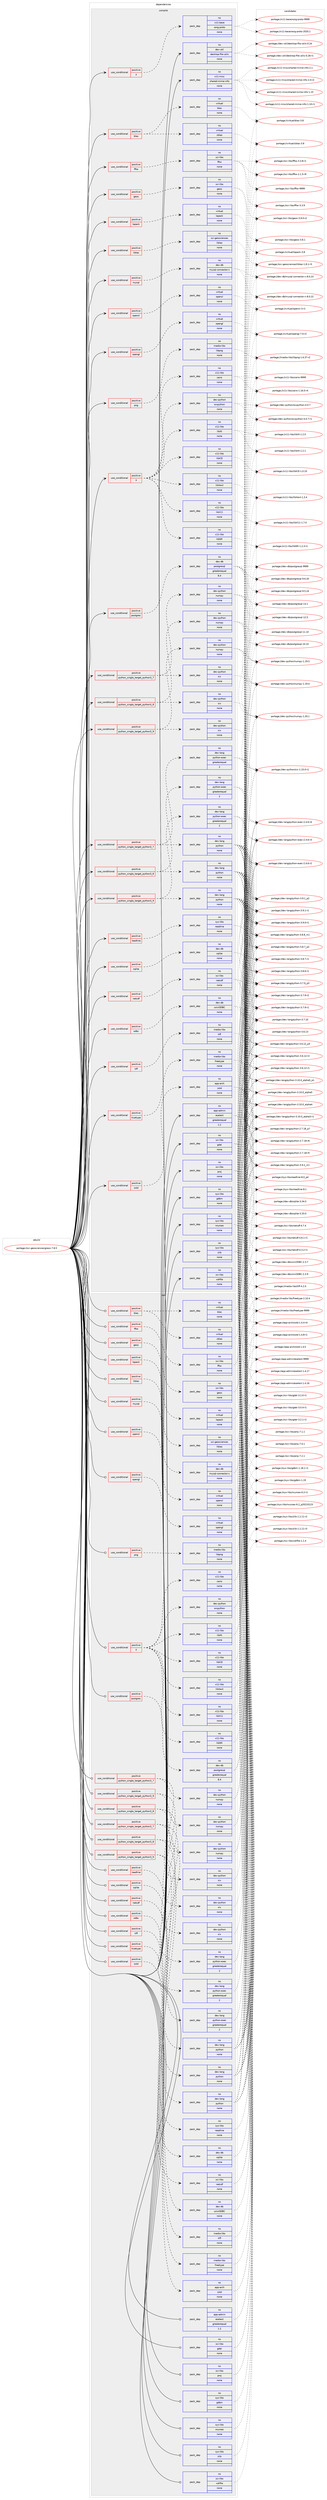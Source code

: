 digraph prolog {

# *************
# Graph options
# *************

newrank=true;
concentrate=true;
compound=true;
graph [rankdir=LR,fontname=Helvetica,fontsize=10,ranksep=1.5];#, ranksep=2.5, nodesep=0.2];
edge  [arrowhead=vee];
node  [fontname=Helvetica,fontsize=10];

# **********
# The ebuild
# **********

subgraph cluster_leftcol {
color=gray;
rank=same;
label=<<i>ebuild</i>>;
id [label="portage://sci-geosciences/grass-7.8.5", color=red, width=4, href="../sci-geosciences/grass-7.8.5.svg"];
}

# ****************
# The dependencies
# ****************

subgraph cluster_midcol {
color=gray;
label=<<i>dependencies</i>>;
subgraph cluster_compile {
fillcolor="#eeeeee";
style=filled;
label=<<i>compile</i>>;
subgraph cond2683 {
dependency9365 [label=<<TABLE BORDER="0" CELLBORDER="1" CELLSPACING="0" CELLPADDING="4"><TR><TD ROWSPAN="3" CELLPADDING="10">use_conditional</TD></TR><TR><TD>positive</TD></TR><TR><TD>X</TD></TR></TABLE>>, shape=none, color=red];
subgraph pack6593 {
dependency9366 [label=<<TABLE BORDER="0" CELLBORDER="1" CELLSPACING="0" CELLPADDING="4" WIDTH="220"><TR><TD ROWSPAN="6" CELLPADDING="30">pack_dep</TD></TR><TR><TD WIDTH="110">no</TD></TR><TR><TD>dev-python</TD></TR><TR><TD>wxpython</TD></TR><TR><TD>none</TD></TR><TR><TD></TD></TR></TABLE>>, shape=none, color=blue];
}
dependency9365:e -> dependency9366:w [weight=20,style="dashed",arrowhead="vee"];
subgraph pack6594 {
dependency9367 [label=<<TABLE BORDER="0" CELLBORDER="1" CELLSPACING="0" CELLPADDING="4" WIDTH="220"><TR><TD ROWSPAN="6" CELLPADDING="30">pack_dep</TD></TR><TR><TD WIDTH="110">no</TD></TR><TR><TD>x11-libs</TD></TR><TR><TD>cairo</TD></TR><TR><TD>none</TD></TR><TR><TD></TD></TR></TABLE>>, shape=none, color=blue];
}
dependency9365:e -> dependency9367:w [weight=20,style="dashed",arrowhead="vee"];
subgraph pack6595 {
dependency9368 [label=<<TABLE BORDER="0" CELLBORDER="1" CELLSPACING="0" CELLPADDING="4" WIDTH="220"><TR><TD ROWSPAN="6" CELLPADDING="30">pack_dep</TD></TR><TR><TD WIDTH="110">no</TD></TR><TR><TD>x11-libs</TD></TR><TR><TD>libICE</TD></TR><TR><TD>none</TD></TR><TR><TD></TD></TR></TABLE>>, shape=none, color=blue];
}
dependency9365:e -> dependency9368:w [weight=20,style="dashed",arrowhead="vee"];
subgraph pack6596 {
dependency9369 [label=<<TABLE BORDER="0" CELLBORDER="1" CELLSPACING="0" CELLPADDING="4" WIDTH="220"><TR><TD ROWSPAN="6" CELLPADDING="30">pack_dep</TD></TR><TR><TD WIDTH="110">no</TD></TR><TR><TD>x11-libs</TD></TR><TR><TD>libSM</TD></TR><TR><TD>none</TD></TR><TR><TD></TD></TR></TABLE>>, shape=none, color=blue];
}
dependency9365:e -> dependency9369:w [weight=20,style="dashed",arrowhead="vee"];
subgraph pack6597 {
dependency9370 [label=<<TABLE BORDER="0" CELLBORDER="1" CELLSPACING="0" CELLPADDING="4" WIDTH="220"><TR><TD ROWSPAN="6" CELLPADDING="30">pack_dep</TD></TR><TR><TD WIDTH="110">no</TD></TR><TR><TD>x11-libs</TD></TR><TR><TD>libX11</TD></TR><TR><TD>none</TD></TR><TR><TD></TD></TR></TABLE>>, shape=none, color=blue];
}
dependency9365:e -> dependency9370:w [weight=20,style="dashed",arrowhead="vee"];
subgraph pack6598 {
dependency9371 [label=<<TABLE BORDER="0" CELLBORDER="1" CELLSPACING="0" CELLPADDING="4" WIDTH="220"><TR><TD ROWSPAN="6" CELLPADDING="30">pack_dep</TD></TR><TR><TD WIDTH="110">no</TD></TR><TR><TD>x11-libs</TD></TR><TR><TD>libXext</TD></TR><TR><TD>none</TD></TR><TR><TD></TD></TR></TABLE>>, shape=none, color=blue];
}
dependency9365:e -> dependency9371:w [weight=20,style="dashed",arrowhead="vee"];
subgraph pack6599 {
dependency9372 [label=<<TABLE BORDER="0" CELLBORDER="1" CELLSPACING="0" CELLPADDING="4" WIDTH="220"><TR><TD ROWSPAN="6" CELLPADDING="30">pack_dep</TD></TR><TR><TD WIDTH="110">no</TD></TR><TR><TD>x11-libs</TD></TR><TR><TD>libXt</TD></TR><TR><TD>none</TD></TR><TR><TD></TD></TR></TABLE>>, shape=none, color=blue];
}
dependency9365:e -> dependency9372:w [weight=20,style="dashed",arrowhead="vee"];
}
id:e -> dependency9365:w [weight=20,style="solid",arrowhead="vee"];
subgraph cond2684 {
dependency9373 [label=<<TABLE BORDER="0" CELLBORDER="1" CELLSPACING="0" CELLPADDING="4"><TR><TD ROWSPAN="3" CELLPADDING="10">use_conditional</TD></TR><TR><TD>positive</TD></TR><TR><TD>X</TD></TR></TABLE>>, shape=none, color=red];
subgraph pack6600 {
dependency9374 [label=<<TABLE BORDER="0" CELLBORDER="1" CELLSPACING="0" CELLPADDING="4" WIDTH="220"><TR><TD ROWSPAN="6" CELLPADDING="30">pack_dep</TD></TR><TR><TD WIDTH="110">no</TD></TR><TR><TD>x11-base</TD></TR><TR><TD>xorg-proto</TD></TR><TR><TD>none</TD></TR><TR><TD></TD></TR></TABLE>>, shape=none, color=blue];
}
dependency9373:e -> dependency9374:w [weight=20,style="dashed",arrowhead="vee"];
}
id:e -> dependency9373:w [weight=20,style="solid",arrowhead="vee"];
subgraph cond2685 {
dependency9375 [label=<<TABLE BORDER="0" CELLBORDER="1" CELLSPACING="0" CELLPADDING="4"><TR><TD ROWSPAN="3" CELLPADDING="10">use_conditional</TD></TR><TR><TD>positive</TD></TR><TR><TD>blas</TD></TR></TABLE>>, shape=none, color=red];
subgraph pack6601 {
dependency9376 [label=<<TABLE BORDER="0" CELLBORDER="1" CELLSPACING="0" CELLPADDING="4" WIDTH="220"><TR><TD ROWSPAN="6" CELLPADDING="30">pack_dep</TD></TR><TR><TD WIDTH="110">no</TD></TR><TR><TD>virtual</TD></TR><TR><TD>cblas</TD></TR><TR><TD>none</TD></TR><TR><TD></TD></TR></TABLE>>, shape=none, color=blue];
}
dependency9375:e -> dependency9376:w [weight=20,style="dashed",arrowhead="vee"];
subgraph pack6602 {
dependency9377 [label=<<TABLE BORDER="0" CELLBORDER="1" CELLSPACING="0" CELLPADDING="4" WIDTH="220"><TR><TD ROWSPAN="6" CELLPADDING="30">pack_dep</TD></TR><TR><TD WIDTH="110">no</TD></TR><TR><TD>virtual</TD></TR><TR><TD>blas</TD></TR><TR><TD>none</TD></TR><TR><TD></TD></TR></TABLE>>, shape=none, color=blue];
}
dependency9375:e -> dependency9377:w [weight=20,style="dashed",arrowhead="vee"];
}
id:e -> dependency9375:w [weight=20,style="solid",arrowhead="vee"];
subgraph cond2686 {
dependency9378 [label=<<TABLE BORDER="0" CELLBORDER="1" CELLSPACING="0" CELLPADDING="4"><TR><TD ROWSPAN="3" CELLPADDING="10">use_conditional</TD></TR><TR><TD>positive</TD></TR><TR><TD>fftw</TD></TR></TABLE>>, shape=none, color=red];
subgraph pack6603 {
dependency9379 [label=<<TABLE BORDER="0" CELLBORDER="1" CELLSPACING="0" CELLPADDING="4" WIDTH="220"><TR><TD ROWSPAN="6" CELLPADDING="30">pack_dep</TD></TR><TR><TD WIDTH="110">no</TD></TR><TR><TD>sci-libs</TD></TR><TR><TD>fftw</TD></TR><TR><TD>none</TD></TR><TR><TD></TD></TR></TABLE>>, shape=none, color=blue];
}
dependency9378:e -> dependency9379:w [weight=20,style="dashed",arrowhead="vee"];
}
id:e -> dependency9378:w [weight=20,style="solid",arrowhead="vee"];
subgraph cond2687 {
dependency9380 [label=<<TABLE BORDER="0" CELLBORDER="1" CELLSPACING="0" CELLPADDING="4"><TR><TD ROWSPAN="3" CELLPADDING="10">use_conditional</TD></TR><TR><TD>positive</TD></TR><TR><TD>geos</TD></TR></TABLE>>, shape=none, color=red];
subgraph pack6604 {
dependency9381 [label=<<TABLE BORDER="0" CELLBORDER="1" CELLSPACING="0" CELLPADDING="4" WIDTH="220"><TR><TD ROWSPAN="6" CELLPADDING="30">pack_dep</TD></TR><TR><TD WIDTH="110">no</TD></TR><TR><TD>sci-libs</TD></TR><TR><TD>geos</TD></TR><TR><TD>none</TD></TR><TR><TD></TD></TR></TABLE>>, shape=none, color=blue];
}
dependency9380:e -> dependency9381:w [weight=20,style="dashed",arrowhead="vee"];
}
id:e -> dependency9380:w [weight=20,style="solid",arrowhead="vee"];
subgraph cond2688 {
dependency9382 [label=<<TABLE BORDER="0" CELLBORDER="1" CELLSPACING="0" CELLPADDING="4"><TR><TD ROWSPAN="3" CELLPADDING="10">use_conditional</TD></TR><TR><TD>positive</TD></TR><TR><TD>lapack</TD></TR></TABLE>>, shape=none, color=red];
subgraph pack6605 {
dependency9383 [label=<<TABLE BORDER="0" CELLBORDER="1" CELLSPACING="0" CELLPADDING="4" WIDTH="220"><TR><TD ROWSPAN="6" CELLPADDING="30">pack_dep</TD></TR><TR><TD WIDTH="110">no</TD></TR><TR><TD>virtual</TD></TR><TR><TD>lapack</TD></TR><TR><TD>none</TD></TR><TR><TD></TD></TR></TABLE>>, shape=none, color=blue];
}
dependency9382:e -> dependency9383:w [weight=20,style="dashed",arrowhead="vee"];
}
id:e -> dependency9382:w [weight=20,style="solid",arrowhead="vee"];
subgraph cond2689 {
dependency9384 [label=<<TABLE BORDER="0" CELLBORDER="1" CELLSPACING="0" CELLPADDING="4"><TR><TD ROWSPAN="3" CELLPADDING="10">use_conditional</TD></TR><TR><TD>positive</TD></TR><TR><TD>liblas</TD></TR></TABLE>>, shape=none, color=red];
subgraph pack6606 {
dependency9385 [label=<<TABLE BORDER="0" CELLBORDER="1" CELLSPACING="0" CELLPADDING="4" WIDTH="220"><TR><TD ROWSPAN="6" CELLPADDING="30">pack_dep</TD></TR><TR><TD WIDTH="110">no</TD></TR><TR><TD>sci-geosciences</TD></TR><TR><TD>liblas</TD></TR><TR><TD>none</TD></TR><TR><TD></TD></TR></TABLE>>, shape=none, color=blue];
}
dependency9384:e -> dependency9385:w [weight=20,style="dashed",arrowhead="vee"];
}
id:e -> dependency9384:w [weight=20,style="solid",arrowhead="vee"];
subgraph cond2690 {
dependency9386 [label=<<TABLE BORDER="0" CELLBORDER="1" CELLSPACING="0" CELLPADDING="4"><TR><TD ROWSPAN="3" CELLPADDING="10">use_conditional</TD></TR><TR><TD>positive</TD></TR><TR><TD>mysql</TD></TR></TABLE>>, shape=none, color=red];
subgraph pack6607 {
dependency9387 [label=<<TABLE BORDER="0" CELLBORDER="1" CELLSPACING="0" CELLPADDING="4" WIDTH="220"><TR><TD ROWSPAN="6" CELLPADDING="30">pack_dep</TD></TR><TR><TD WIDTH="110">no</TD></TR><TR><TD>dev-db</TD></TR><TR><TD>mysql-connector-c</TD></TR><TR><TD>none</TD></TR><TR><TD></TD></TR></TABLE>>, shape=none, color=blue];
}
dependency9386:e -> dependency9387:w [weight=20,style="dashed",arrowhead="vee"];
}
id:e -> dependency9386:w [weight=20,style="solid",arrowhead="vee"];
subgraph cond2691 {
dependency9388 [label=<<TABLE BORDER="0" CELLBORDER="1" CELLSPACING="0" CELLPADDING="4"><TR><TD ROWSPAN="3" CELLPADDING="10">use_conditional</TD></TR><TR><TD>positive</TD></TR><TR><TD>netcdf</TD></TR></TABLE>>, shape=none, color=red];
subgraph pack6608 {
dependency9389 [label=<<TABLE BORDER="0" CELLBORDER="1" CELLSPACING="0" CELLPADDING="4" WIDTH="220"><TR><TD ROWSPAN="6" CELLPADDING="30">pack_dep</TD></TR><TR><TD WIDTH="110">no</TD></TR><TR><TD>sci-libs</TD></TR><TR><TD>netcdf</TD></TR><TR><TD>none</TD></TR><TR><TD></TD></TR></TABLE>>, shape=none, color=blue];
}
dependency9388:e -> dependency9389:w [weight=20,style="dashed",arrowhead="vee"];
}
id:e -> dependency9388:w [weight=20,style="solid",arrowhead="vee"];
subgraph cond2692 {
dependency9390 [label=<<TABLE BORDER="0" CELLBORDER="1" CELLSPACING="0" CELLPADDING="4"><TR><TD ROWSPAN="3" CELLPADDING="10">use_conditional</TD></TR><TR><TD>positive</TD></TR><TR><TD>odbc</TD></TR></TABLE>>, shape=none, color=red];
subgraph pack6609 {
dependency9391 [label=<<TABLE BORDER="0" CELLBORDER="1" CELLSPACING="0" CELLPADDING="4" WIDTH="220"><TR><TD ROWSPAN="6" CELLPADDING="30">pack_dep</TD></TR><TR><TD WIDTH="110">no</TD></TR><TR><TD>dev-db</TD></TR><TR><TD>unixODBC</TD></TR><TR><TD>none</TD></TR><TR><TD></TD></TR></TABLE>>, shape=none, color=blue];
}
dependency9390:e -> dependency9391:w [weight=20,style="dashed",arrowhead="vee"];
}
id:e -> dependency9390:w [weight=20,style="solid",arrowhead="vee"];
subgraph cond2693 {
dependency9392 [label=<<TABLE BORDER="0" CELLBORDER="1" CELLSPACING="0" CELLPADDING="4"><TR><TD ROWSPAN="3" CELLPADDING="10">use_conditional</TD></TR><TR><TD>positive</TD></TR><TR><TD>opencl</TD></TR></TABLE>>, shape=none, color=red];
subgraph pack6610 {
dependency9393 [label=<<TABLE BORDER="0" CELLBORDER="1" CELLSPACING="0" CELLPADDING="4" WIDTH="220"><TR><TD ROWSPAN="6" CELLPADDING="30">pack_dep</TD></TR><TR><TD WIDTH="110">no</TD></TR><TR><TD>virtual</TD></TR><TR><TD>opencl</TD></TR><TR><TD>none</TD></TR><TR><TD></TD></TR></TABLE>>, shape=none, color=blue];
}
dependency9392:e -> dependency9393:w [weight=20,style="dashed",arrowhead="vee"];
}
id:e -> dependency9392:w [weight=20,style="solid",arrowhead="vee"];
subgraph cond2694 {
dependency9394 [label=<<TABLE BORDER="0" CELLBORDER="1" CELLSPACING="0" CELLPADDING="4"><TR><TD ROWSPAN="3" CELLPADDING="10">use_conditional</TD></TR><TR><TD>positive</TD></TR><TR><TD>opengl</TD></TR></TABLE>>, shape=none, color=red];
subgraph pack6611 {
dependency9395 [label=<<TABLE BORDER="0" CELLBORDER="1" CELLSPACING="0" CELLPADDING="4" WIDTH="220"><TR><TD ROWSPAN="6" CELLPADDING="30">pack_dep</TD></TR><TR><TD WIDTH="110">no</TD></TR><TR><TD>virtual</TD></TR><TR><TD>opengl</TD></TR><TR><TD>none</TD></TR><TR><TD></TD></TR></TABLE>>, shape=none, color=blue];
}
dependency9394:e -> dependency9395:w [weight=20,style="dashed",arrowhead="vee"];
}
id:e -> dependency9394:w [weight=20,style="solid",arrowhead="vee"];
subgraph cond2695 {
dependency9396 [label=<<TABLE BORDER="0" CELLBORDER="1" CELLSPACING="0" CELLPADDING="4"><TR><TD ROWSPAN="3" CELLPADDING="10">use_conditional</TD></TR><TR><TD>positive</TD></TR><TR><TD>png</TD></TR></TABLE>>, shape=none, color=red];
subgraph pack6612 {
dependency9397 [label=<<TABLE BORDER="0" CELLBORDER="1" CELLSPACING="0" CELLPADDING="4" WIDTH="220"><TR><TD ROWSPAN="6" CELLPADDING="30">pack_dep</TD></TR><TR><TD WIDTH="110">no</TD></TR><TR><TD>media-libs</TD></TR><TR><TD>libpng</TD></TR><TR><TD>none</TD></TR><TR><TD></TD></TR></TABLE>>, shape=none, color=blue];
}
dependency9396:e -> dependency9397:w [weight=20,style="dashed",arrowhead="vee"];
}
id:e -> dependency9396:w [weight=20,style="solid",arrowhead="vee"];
subgraph cond2696 {
dependency9398 [label=<<TABLE BORDER="0" CELLBORDER="1" CELLSPACING="0" CELLPADDING="4"><TR><TD ROWSPAN="3" CELLPADDING="10">use_conditional</TD></TR><TR><TD>positive</TD></TR><TR><TD>postgres</TD></TR></TABLE>>, shape=none, color=red];
subgraph pack6613 {
dependency9399 [label=<<TABLE BORDER="0" CELLBORDER="1" CELLSPACING="0" CELLPADDING="4" WIDTH="220"><TR><TD ROWSPAN="6" CELLPADDING="30">pack_dep</TD></TR><TR><TD WIDTH="110">no</TD></TR><TR><TD>dev-db</TD></TR><TR><TD>postgresql</TD></TR><TR><TD>greaterequal</TD></TR><TR><TD>8.4</TD></TR></TABLE>>, shape=none, color=blue];
}
dependency9398:e -> dependency9399:w [weight=20,style="dashed",arrowhead="vee"];
}
id:e -> dependency9398:w [weight=20,style="solid",arrowhead="vee"];
subgraph cond2697 {
dependency9400 [label=<<TABLE BORDER="0" CELLBORDER="1" CELLSPACING="0" CELLPADDING="4"><TR><TD ROWSPAN="3" CELLPADDING="10">use_conditional</TD></TR><TR><TD>positive</TD></TR><TR><TD>python_single_target_python3_7</TD></TR></TABLE>>, shape=none, color=red];
subgraph pack6614 {
dependency9401 [label=<<TABLE BORDER="0" CELLBORDER="1" CELLSPACING="0" CELLPADDING="4" WIDTH="220"><TR><TD ROWSPAN="6" CELLPADDING="30">pack_dep</TD></TR><TR><TD WIDTH="110">no</TD></TR><TR><TD>dev-lang</TD></TR><TR><TD>python</TD></TR><TR><TD>none</TD></TR><TR><TD></TD></TR></TABLE>>, shape=none, color=blue];
}
dependency9400:e -> dependency9401:w [weight=20,style="dashed",arrowhead="vee"];
subgraph pack6615 {
dependency9402 [label=<<TABLE BORDER="0" CELLBORDER="1" CELLSPACING="0" CELLPADDING="4" WIDTH="220"><TR><TD ROWSPAN="6" CELLPADDING="30">pack_dep</TD></TR><TR><TD WIDTH="110">no</TD></TR><TR><TD>dev-lang</TD></TR><TR><TD>python-exec</TD></TR><TR><TD>greaterequal</TD></TR><TR><TD>2</TD></TR></TABLE>>, shape=none, color=blue];
}
dependency9400:e -> dependency9402:w [weight=20,style="dashed",arrowhead="vee"];
}
id:e -> dependency9400:w [weight=20,style="solid",arrowhead="vee"];
subgraph cond2698 {
dependency9403 [label=<<TABLE BORDER="0" CELLBORDER="1" CELLSPACING="0" CELLPADDING="4"><TR><TD ROWSPAN="3" CELLPADDING="10">use_conditional</TD></TR><TR><TD>positive</TD></TR><TR><TD>python_single_target_python3_7</TD></TR></TABLE>>, shape=none, color=red];
subgraph pack6616 {
dependency9404 [label=<<TABLE BORDER="0" CELLBORDER="1" CELLSPACING="0" CELLPADDING="4" WIDTH="220"><TR><TD ROWSPAN="6" CELLPADDING="30">pack_dep</TD></TR><TR><TD WIDTH="110">no</TD></TR><TR><TD>dev-python</TD></TR><TR><TD>numpy</TD></TR><TR><TD>none</TD></TR><TR><TD></TD></TR></TABLE>>, shape=none, color=blue];
}
dependency9403:e -> dependency9404:w [weight=20,style="dashed",arrowhead="vee"];
subgraph pack6617 {
dependency9405 [label=<<TABLE BORDER="0" CELLBORDER="1" CELLSPACING="0" CELLPADDING="4" WIDTH="220"><TR><TD ROWSPAN="6" CELLPADDING="30">pack_dep</TD></TR><TR><TD WIDTH="110">no</TD></TR><TR><TD>dev-python</TD></TR><TR><TD>six</TD></TR><TR><TD>none</TD></TR><TR><TD></TD></TR></TABLE>>, shape=none, color=blue];
}
dependency9403:e -> dependency9405:w [weight=20,style="dashed",arrowhead="vee"];
}
id:e -> dependency9403:w [weight=20,style="solid",arrowhead="vee"];
subgraph cond2699 {
dependency9406 [label=<<TABLE BORDER="0" CELLBORDER="1" CELLSPACING="0" CELLPADDING="4"><TR><TD ROWSPAN="3" CELLPADDING="10">use_conditional</TD></TR><TR><TD>positive</TD></TR><TR><TD>python_single_target_python3_8</TD></TR></TABLE>>, shape=none, color=red];
subgraph pack6618 {
dependency9407 [label=<<TABLE BORDER="0" CELLBORDER="1" CELLSPACING="0" CELLPADDING="4" WIDTH="220"><TR><TD ROWSPAN="6" CELLPADDING="30">pack_dep</TD></TR><TR><TD WIDTH="110">no</TD></TR><TR><TD>dev-lang</TD></TR><TR><TD>python</TD></TR><TR><TD>none</TD></TR><TR><TD></TD></TR></TABLE>>, shape=none, color=blue];
}
dependency9406:e -> dependency9407:w [weight=20,style="dashed",arrowhead="vee"];
subgraph pack6619 {
dependency9408 [label=<<TABLE BORDER="0" CELLBORDER="1" CELLSPACING="0" CELLPADDING="4" WIDTH="220"><TR><TD ROWSPAN="6" CELLPADDING="30">pack_dep</TD></TR><TR><TD WIDTH="110">no</TD></TR><TR><TD>dev-lang</TD></TR><TR><TD>python-exec</TD></TR><TR><TD>greaterequal</TD></TR><TR><TD>2</TD></TR></TABLE>>, shape=none, color=blue];
}
dependency9406:e -> dependency9408:w [weight=20,style="dashed",arrowhead="vee"];
}
id:e -> dependency9406:w [weight=20,style="solid",arrowhead="vee"];
subgraph cond2700 {
dependency9409 [label=<<TABLE BORDER="0" CELLBORDER="1" CELLSPACING="0" CELLPADDING="4"><TR><TD ROWSPAN="3" CELLPADDING="10">use_conditional</TD></TR><TR><TD>positive</TD></TR><TR><TD>python_single_target_python3_8</TD></TR></TABLE>>, shape=none, color=red];
subgraph pack6620 {
dependency9410 [label=<<TABLE BORDER="0" CELLBORDER="1" CELLSPACING="0" CELLPADDING="4" WIDTH="220"><TR><TD ROWSPAN="6" CELLPADDING="30">pack_dep</TD></TR><TR><TD WIDTH="110">no</TD></TR><TR><TD>dev-python</TD></TR><TR><TD>numpy</TD></TR><TR><TD>none</TD></TR><TR><TD></TD></TR></TABLE>>, shape=none, color=blue];
}
dependency9409:e -> dependency9410:w [weight=20,style="dashed",arrowhead="vee"];
subgraph pack6621 {
dependency9411 [label=<<TABLE BORDER="0" CELLBORDER="1" CELLSPACING="0" CELLPADDING="4" WIDTH="220"><TR><TD ROWSPAN="6" CELLPADDING="30">pack_dep</TD></TR><TR><TD WIDTH="110">no</TD></TR><TR><TD>dev-python</TD></TR><TR><TD>six</TD></TR><TR><TD>none</TD></TR><TR><TD></TD></TR></TABLE>>, shape=none, color=blue];
}
dependency9409:e -> dependency9411:w [weight=20,style="dashed",arrowhead="vee"];
}
id:e -> dependency9409:w [weight=20,style="solid",arrowhead="vee"];
subgraph cond2701 {
dependency9412 [label=<<TABLE BORDER="0" CELLBORDER="1" CELLSPACING="0" CELLPADDING="4"><TR><TD ROWSPAN="3" CELLPADDING="10">use_conditional</TD></TR><TR><TD>positive</TD></TR><TR><TD>python_single_target_python3_9</TD></TR></TABLE>>, shape=none, color=red];
subgraph pack6622 {
dependency9413 [label=<<TABLE BORDER="0" CELLBORDER="1" CELLSPACING="0" CELLPADDING="4" WIDTH="220"><TR><TD ROWSPAN="6" CELLPADDING="30">pack_dep</TD></TR><TR><TD WIDTH="110">no</TD></TR><TR><TD>dev-lang</TD></TR><TR><TD>python</TD></TR><TR><TD>none</TD></TR><TR><TD></TD></TR></TABLE>>, shape=none, color=blue];
}
dependency9412:e -> dependency9413:w [weight=20,style="dashed",arrowhead="vee"];
subgraph pack6623 {
dependency9414 [label=<<TABLE BORDER="0" CELLBORDER="1" CELLSPACING="0" CELLPADDING="4" WIDTH="220"><TR><TD ROWSPAN="6" CELLPADDING="30">pack_dep</TD></TR><TR><TD WIDTH="110">no</TD></TR><TR><TD>dev-lang</TD></TR><TR><TD>python-exec</TD></TR><TR><TD>greaterequal</TD></TR><TR><TD>2</TD></TR></TABLE>>, shape=none, color=blue];
}
dependency9412:e -> dependency9414:w [weight=20,style="dashed",arrowhead="vee"];
}
id:e -> dependency9412:w [weight=20,style="solid",arrowhead="vee"];
subgraph cond2702 {
dependency9415 [label=<<TABLE BORDER="0" CELLBORDER="1" CELLSPACING="0" CELLPADDING="4"><TR><TD ROWSPAN="3" CELLPADDING="10">use_conditional</TD></TR><TR><TD>positive</TD></TR><TR><TD>python_single_target_python3_9</TD></TR></TABLE>>, shape=none, color=red];
subgraph pack6624 {
dependency9416 [label=<<TABLE BORDER="0" CELLBORDER="1" CELLSPACING="0" CELLPADDING="4" WIDTH="220"><TR><TD ROWSPAN="6" CELLPADDING="30">pack_dep</TD></TR><TR><TD WIDTH="110">no</TD></TR><TR><TD>dev-python</TD></TR><TR><TD>numpy</TD></TR><TR><TD>none</TD></TR><TR><TD></TD></TR></TABLE>>, shape=none, color=blue];
}
dependency9415:e -> dependency9416:w [weight=20,style="dashed",arrowhead="vee"];
subgraph pack6625 {
dependency9417 [label=<<TABLE BORDER="0" CELLBORDER="1" CELLSPACING="0" CELLPADDING="4" WIDTH="220"><TR><TD ROWSPAN="6" CELLPADDING="30">pack_dep</TD></TR><TR><TD WIDTH="110">no</TD></TR><TR><TD>dev-python</TD></TR><TR><TD>six</TD></TR><TR><TD>none</TD></TR><TR><TD></TD></TR></TABLE>>, shape=none, color=blue];
}
dependency9415:e -> dependency9417:w [weight=20,style="dashed",arrowhead="vee"];
}
id:e -> dependency9415:w [weight=20,style="solid",arrowhead="vee"];
subgraph cond2703 {
dependency9418 [label=<<TABLE BORDER="0" CELLBORDER="1" CELLSPACING="0" CELLPADDING="4"><TR><TD ROWSPAN="3" CELLPADDING="10">use_conditional</TD></TR><TR><TD>positive</TD></TR><TR><TD>readline</TD></TR></TABLE>>, shape=none, color=red];
subgraph pack6626 {
dependency9419 [label=<<TABLE BORDER="0" CELLBORDER="1" CELLSPACING="0" CELLPADDING="4" WIDTH="220"><TR><TD ROWSPAN="6" CELLPADDING="30">pack_dep</TD></TR><TR><TD WIDTH="110">no</TD></TR><TR><TD>sys-libs</TD></TR><TR><TD>readline</TD></TR><TR><TD>none</TD></TR><TR><TD></TD></TR></TABLE>>, shape=none, color=blue];
}
dependency9418:e -> dependency9419:w [weight=20,style="dashed",arrowhead="vee"];
}
id:e -> dependency9418:w [weight=20,style="solid",arrowhead="vee"];
subgraph cond2704 {
dependency9420 [label=<<TABLE BORDER="0" CELLBORDER="1" CELLSPACING="0" CELLPADDING="4"><TR><TD ROWSPAN="3" CELLPADDING="10">use_conditional</TD></TR><TR><TD>positive</TD></TR><TR><TD>sqlite</TD></TR></TABLE>>, shape=none, color=red];
subgraph pack6627 {
dependency9421 [label=<<TABLE BORDER="0" CELLBORDER="1" CELLSPACING="0" CELLPADDING="4" WIDTH="220"><TR><TD ROWSPAN="6" CELLPADDING="30">pack_dep</TD></TR><TR><TD WIDTH="110">no</TD></TR><TR><TD>dev-db</TD></TR><TR><TD>sqlite</TD></TR><TR><TD>none</TD></TR><TR><TD></TD></TR></TABLE>>, shape=none, color=blue];
}
dependency9420:e -> dependency9421:w [weight=20,style="dashed",arrowhead="vee"];
}
id:e -> dependency9420:w [weight=20,style="solid",arrowhead="vee"];
subgraph cond2705 {
dependency9422 [label=<<TABLE BORDER="0" CELLBORDER="1" CELLSPACING="0" CELLPADDING="4"><TR><TD ROWSPAN="3" CELLPADDING="10">use_conditional</TD></TR><TR><TD>positive</TD></TR><TR><TD>tiff</TD></TR></TABLE>>, shape=none, color=red];
subgraph pack6628 {
dependency9423 [label=<<TABLE BORDER="0" CELLBORDER="1" CELLSPACING="0" CELLPADDING="4" WIDTH="220"><TR><TD ROWSPAN="6" CELLPADDING="30">pack_dep</TD></TR><TR><TD WIDTH="110">no</TD></TR><TR><TD>media-libs</TD></TR><TR><TD>tiff</TD></TR><TR><TD>none</TD></TR><TR><TD></TD></TR></TABLE>>, shape=none, color=blue];
}
dependency9422:e -> dependency9423:w [weight=20,style="dashed",arrowhead="vee"];
}
id:e -> dependency9422:w [weight=20,style="solid",arrowhead="vee"];
subgraph cond2706 {
dependency9424 [label=<<TABLE BORDER="0" CELLBORDER="1" CELLSPACING="0" CELLPADDING="4"><TR><TD ROWSPAN="3" CELLPADDING="10">use_conditional</TD></TR><TR><TD>positive</TD></TR><TR><TD>truetype</TD></TR></TABLE>>, shape=none, color=red];
subgraph pack6629 {
dependency9425 [label=<<TABLE BORDER="0" CELLBORDER="1" CELLSPACING="0" CELLPADDING="4" WIDTH="220"><TR><TD ROWSPAN="6" CELLPADDING="30">pack_dep</TD></TR><TR><TD WIDTH="110">no</TD></TR><TR><TD>media-libs</TD></TR><TR><TD>freetype</TD></TR><TR><TD>none</TD></TR><TR><TD></TD></TR></TABLE>>, shape=none, color=blue];
}
dependency9424:e -> dependency9425:w [weight=20,style="dashed",arrowhead="vee"];
}
id:e -> dependency9424:w [weight=20,style="solid",arrowhead="vee"];
subgraph cond2707 {
dependency9426 [label=<<TABLE BORDER="0" CELLBORDER="1" CELLSPACING="0" CELLPADDING="4"><TR><TD ROWSPAN="3" CELLPADDING="10">use_conditional</TD></TR><TR><TD>positive</TD></TR><TR><TD>zstd</TD></TR></TABLE>>, shape=none, color=red];
subgraph pack6630 {
dependency9427 [label=<<TABLE BORDER="0" CELLBORDER="1" CELLSPACING="0" CELLPADDING="4" WIDTH="220"><TR><TD ROWSPAN="6" CELLPADDING="30">pack_dep</TD></TR><TR><TD WIDTH="110">no</TD></TR><TR><TD>app-arch</TD></TR><TR><TD>zstd</TD></TR><TR><TD>none</TD></TR><TR><TD></TD></TR></TABLE>>, shape=none, color=blue];
}
dependency9426:e -> dependency9427:w [weight=20,style="dashed",arrowhead="vee"];
}
id:e -> dependency9426:w [weight=20,style="solid",arrowhead="vee"];
subgraph pack6631 {
dependency9428 [label=<<TABLE BORDER="0" CELLBORDER="1" CELLSPACING="0" CELLPADDING="4" WIDTH="220"><TR><TD ROWSPAN="6" CELLPADDING="30">pack_dep</TD></TR><TR><TD WIDTH="110">no</TD></TR><TR><TD>app-admin</TD></TR><TR><TD>eselect</TD></TR><TR><TD>greaterequal</TD></TR><TR><TD>1.2</TD></TR></TABLE>>, shape=none, color=blue];
}
id:e -> dependency9428:w [weight=20,style="solid",arrowhead="vee"];
subgraph pack6632 {
dependency9429 [label=<<TABLE BORDER="0" CELLBORDER="1" CELLSPACING="0" CELLPADDING="4" WIDTH="220"><TR><TD ROWSPAN="6" CELLPADDING="30">pack_dep</TD></TR><TR><TD WIDTH="110">no</TD></TR><TR><TD>dev-util</TD></TR><TR><TD>desktop-file-utils</TD></TR><TR><TD>none</TD></TR><TR><TD></TD></TR></TABLE>>, shape=none, color=blue];
}
id:e -> dependency9429:w [weight=20,style="solid",arrowhead="vee"];
subgraph pack6633 {
dependency9430 [label=<<TABLE BORDER="0" CELLBORDER="1" CELLSPACING="0" CELLPADDING="4" WIDTH="220"><TR><TD ROWSPAN="6" CELLPADDING="30">pack_dep</TD></TR><TR><TD WIDTH="110">no</TD></TR><TR><TD>sci-libs</TD></TR><TR><TD>gdal</TD></TR><TR><TD>none</TD></TR><TR><TD></TD></TR></TABLE>>, shape=none, color=blue];
}
id:e -> dependency9430:w [weight=20,style="solid",arrowhead="vee"];
subgraph pack6634 {
dependency9431 [label=<<TABLE BORDER="0" CELLBORDER="1" CELLSPACING="0" CELLPADDING="4" WIDTH="220"><TR><TD ROWSPAN="6" CELLPADDING="30">pack_dep</TD></TR><TR><TD WIDTH="110">no</TD></TR><TR><TD>sci-libs</TD></TR><TR><TD>proj</TD></TR><TR><TD>none</TD></TR><TR><TD></TD></TR></TABLE>>, shape=none, color=blue];
}
id:e -> dependency9431:w [weight=20,style="solid",arrowhead="vee"];
subgraph pack6635 {
dependency9432 [label=<<TABLE BORDER="0" CELLBORDER="1" CELLSPACING="0" CELLPADDING="4" WIDTH="220"><TR><TD ROWSPAN="6" CELLPADDING="30">pack_dep</TD></TR><TR><TD WIDTH="110">no</TD></TR><TR><TD>sci-libs</TD></TR><TR><TD>xdrfile</TD></TR><TR><TD>none</TD></TR><TR><TD></TD></TR></TABLE>>, shape=none, color=blue];
}
id:e -> dependency9432:w [weight=20,style="solid",arrowhead="vee"];
subgraph pack6636 {
dependency9433 [label=<<TABLE BORDER="0" CELLBORDER="1" CELLSPACING="0" CELLPADDING="4" WIDTH="220"><TR><TD ROWSPAN="6" CELLPADDING="30">pack_dep</TD></TR><TR><TD WIDTH="110">no</TD></TR><TR><TD>sys-libs</TD></TR><TR><TD>gdbm</TD></TR><TR><TD>none</TD></TR><TR><TD></TD></TR></TABLE>>, shape=none, color=blue];
}
id:e -> dependency9433:w [weight=20,style="solid",arrowhead="vee"];
subgraph pack6637 {
dependency9434 [label=<<TABLE BORDER="0" CELLBORDER="1" CELLSPACING="0" CELLPADDING="4" WIDTH="220"><TR><TD ROWSPAN="6" CELLPADDING="30">pack_dep</TD></TR><TR><TD WIDTH="110">no</TD></TR><TR><TD>sys-libs</TD></TR><TR><TD>ncurses</TD></TR><TR><TD>none</TD></TR><TR><TD></TD></TR></TABLE>>, shape=none, color=blue];
}
id:e -> dependency9434:w [weight=20,style="solid",arrowhead="vee"];
subgraph pack6638 {
dependency9435 [label=<<TABLE BORDER="0" CELLBORDER="1" CELLSPACING="0" CELLPADDING="4" WIDTH="220"><TR><TD ROWSPAN="6" CELLPADDING="30">pack_dep</TD></TR><TR><TD WIDTH="110">no</TD></TR><TR><TD>sys-libs</TD></TR><TR><TD>zlib</TD></TR><TR><TD>none</TD></TR><TR><TD></TD></TR></TABLE>>, shape=none, color=blue];
}
id:e -> dependency9435:w [weight=20,style="solid",arrowhead="vee"];
subgraph pack6639 {
dependency9436 [label=<<TABLE BORDER="0" CELLBORDER="1" CELLSPACING="0" CELLPADDING="4" WIDTH="220"><TR><TD ROWSPAN="6" CELLPADDING="30">pack_dep</TD></TR><TR><TD WIDTH="110">no</TD></TR><TR><TD>x11-misc</TD></TR><TR><TD>shared-mime-info</TD></TR><TR><TD>none</TD></TR><TR><TD></TD></TR></TABLE>>, shape=none, color=blue];
}
id:e -> dependency9436:w [weight=20,style="solid",arrowhead="vee"];
}
subgraph cluster_compileandrun {
fillcolor="#eeeeee";
style=filled;
label=<<i>compile and run</i>>;
}
subgraph cluster_run {
fillcolor="#eeeeee";
style=filled;
label=<<i>run</i>>;
subgraph cond2708 {
dependency9437 [label=<<TABLE BORDER="0" CELLBORDER="1" CELLSPACING="0" CELLPADDING="4"><TR><TD ROWSPAN="3" CELLPADDING="10">use_conditional</TD></TR><TR><TD>positive</TD></TR><TR><TD>X</TD></TR></TABLE>>, shape=none, color=red];
subgraph pack6640 {
dependency9438 [label=<<TABLE BORDER="0" CELLBORDER="1" CELLSPACING="0" CELLPADDING="4" WIDTH="220"><TR><TD ROWSPAN="6" CELLPADDING="30">pack_dep</TD></TR><TR><TD WIDTH="110">no</TD></TR><TR><TD>dev-python</TD></TR><TR><TD>wxpython</TD></TR><TR><TD>none</TD></TR><TR><TD></TD></TR></TABLE>>, shape=none, color=blue];
}
dependency9437:e -> dependency9438:w [weight=20,style="dashed",arrowhead="vee"];
subgraph pack6641 {
dependency9439 [label=<<TABLE BORDER="0" CELLBORDER="1" CELLSPACING="0" CELLPADDING="4" WIDTH="220"><TR><TD ROWSPAN="6" CELLPADDING="30">pack_dep</TD></TR><TR><TD WIDTH="110">no</TD></TR><TR><TD>x11-libs</TD></TR><TR><TD>cairo</TD></TR><TR><TD>none</TD></TR><TR><TD></TD></TR></TABLE>>, shape=none, color=blue];
}
dependency9437:e -> dependency9439:w [weight=20,style="dashed",arrowhead="vee"];
subgraph pack6642 {
dependency9440 [label=<<TABLE BORDER="0" CELLBORDER="1" CELLSPACING="0" CELLPADDING="4" WIDTH="220"><TR><TD ROWSPAN="6" CELLPADDING="30">pack_dep</TD></TR><TR><TD WIDTH="110">no</TD></TR><TR><TD>x11-libs</TD></TR><TR><TD>libICE</TD></TR><TR><TD>none</TD></TR><TR><TD></TD></TR></TABLE>>, shape=none, color=blue];
}
dependency9437:e -> dependency9440:w [weight=20,style="dashed",arrowhead="vee"];
subgraph pack6643 {
dependency9441 [label=<<TABLE BORDER="0" CELLBORDER="1" CELLSPACING="0" CELLPADDING="4" WIDTH="220"><TR><TD ROWSPAN="6" CELLPADDING="30">pack_dep</TD></TR><TR><TD WIDTH="110">no</TD></TR><TR><TD>x11-libs</TD></TR><TR><TD>libSM</TD></TR><TR><TD>none</TD></TR><TR><TD></TD></TR></TABLE>>, shape=none, color=blue];
}
dependency9437:e -> dependency9441:w [weight=20,style="dashed",arrowhead="vee"];
subgraph pack6644 {
dependency9442 [label=<<TABLE BORDER="0" CELLBORDER="1" CELLSPACING="0" CELLPADDING="4" WIDTH="220"><TR><TD ROWSPAN="6" CELLPADDING="30">pack_dep</TD></TR><TR><TD WIDTH="110">no</TD></TR><TR><TD>x11-libs</TD></TR><TR><TD>libX11</TD></TR><TR><TD>none</TD></TR><TR><TD></TD></TR></TABLE>>, shape=none, color=blue];
}
dependency9437:e -> dependency9442:w [weight=20,style="dashed",arrowhead="vee"];
subgraph pack6645 {
dependency9443 [label=<<TABLE BORDER="0" CELLBORDER="1" CELLSPACING="0" CELLPADDING="4" WIDTH="220"><TR><TD ROWSPAN="6" CELLPADDING="30">pack_dep</TD></TR><TR><TD WIDTH="110">no</TD></TR><TR><TD>x11-libs</TD></TR><TR><TD>libXext</TD></TR><TR><TD>none</TD></TR><TR><TD></TD></TR></TABLE>>, shape=none, color=blue];
}
dependency9437:e -> dependency9443:w [weight=20,style="dashed",arrowhead="vee"];
subgraph pack6646 {
dependency9444 [label=<<TABLE BORDER="0" CELLBORDER="1" CELLSPACING="0" CELLPADDING="4" WIDTH="220"><TR><TD ROWSPAN="6" CELLPADDING="30">pack_dep</TD></TR><TR><TD WIDTH="110">no</TD></TR><TR><TD>x11-libs</TD></TR><TR><TD>libXt</TD></TR><TR><TD>none</TD></TR><TR><TD></TD></TR></TABLE>>, shape=none, color=blue];
}
dependency9437:e -> dependency9444:w [weight=20,style="dashed",arrowhead="vee"];
}
id:e -> dependency9437:w [weight=20,style="solid",arrowhead="odot"];
subgraph cond2709 {
dependency9445 [label=<<TABLE BORDER="0" CELLBORDER="1" CELLSPACING="0" CELLPADDING="4"><TR><TD ROWSPAN="3" CELLPADDING="10">use_conditional</TD></TR><TR><TD>positive</TD></TR><TR><TD>blas</TD></TR></TABLE>>, shape=none, color=red];
subgraph pack6647 {
dependency9446 [label=<<TABLE BORDER="0" CELLBORDER="1" CELLSPACING="0" CELLPADDING="4" WIDTH="220"><TR><TD ROWSPAN="6" CELLPADDING="30">pack_dep</TD></TR><TR><TD WIDTH="110">no</TD></TR><TR><TD>virtual</TD></TR><TR><TD>cblas</TD></TR><TR><TD>none</TD></TR><TR><TD></TD></TR></TABLE>>, shape=none, color=blue];
}
dependency9445:e -> dependency9446:w [weight=20,style="dashed",arrowhead="vee"];
subgraph pack6648 {
dependency9447 [label=<<TABLE BORDER="0" CELLBORDER="1" CELLSPACING="0" CELLPADDING="4" WIDTH="220"><TR><TD ROWSPAN="6" CELLPADDING="30">pack_dep</TD></TR><TR><TD WIDTH="110">no</TD></TR><TR><TD>virtual</TD></TR><TR><TD>blas</TD></TR><TR><TD>none</TD></TR><TR><TD></TD></TR></TABLE>>, shape=none, color=blue];
}
dependency9445:e -> dependency9447:w [weight=20,style="dashed",arrowhead="vee"];
}
id:e -> dependency9445:w [weight=20,style="solid",arrowhead="odot"];
subgraph cond2710 {
dependency9448 [label=<<TABLE BORDER="0" CELLBORDER="1" CELLSPACING="0" CELLPADDING="4"><TR><TD ROWSPAN="3" CELLPADDING="10">use_conditional</TD></TR><TR><TD>positive</TD></TR><TR><TD>fftw</TD></TR></TABLE>>, shape=none, color=red];
subgraph pack6649 {
dependency9449 [label=<<TABLE BORDER="0" CELLBORDER="1" CELLSPACING="0" CELLPADDING="4" WIDTH="220"><TR><TD ROWSPAN="6" CELLPADDING="30">pack_dep</TD></TR><TR><TD WIDTH="110">no</TD></TR><TR><TD>sci-libs</TD></TR><TR><TD>fftw</TD></TR><TR><TD>none</TD></TR><TR><TD></TD></TR></TABLE>>, shape=none, color=blue];
}
dependency9448:e -> dependency9449:w [weight=20,style="dashed",arrowhead="vee"];
}
id:e -> dependency9448:w [weight=20,style="solid",arrowhead="odot"];
subgraph cond2711 {
dependency9450 [label=<<TABLE BORDER="0" CELLBORDER="1" CELLSPACING="0" CELLPADDING="4"><TR><TD ROWSPAN="3" CELLPADDING="10">use_conditional</TD></TR><TR><TD>positive</TD></TR><TR><TD>geos</TD></TR></TABLE>>, shape=none, color=red];
subgraph pack6650 {
dependency9451 [label=<<TABLE BORDER="0" CELLBORDER="1" CELLSPACING="0" CELLPADDING="4" WIDTH="220"><TR><TD ROWSPAN="6" CELLPADDING="30">pack_dep</TD></TR><TR><TD WIDTH="110">no</TD></TR><TR><TD>sci-libs</TD></TR><TR><TD>geos</TD></TR><TR><TD>none</TD></TR><TR><TD></TD></TR></TABLE>>, shape=none, color=blue];
}
dependency9450:e -> dependency9451:w [weight=20,style="dashed",arrowhead="vee"];
}
id:e -> dependency9450:w [weight=20,style="solid",arrowhead="odot"];
subgraph cond2712 {
dependency9452 [label=<<TABLE BORDER="0" CELLBORDER="1" CELLSPACING="0" CELLPADDING="4"><TR><TD ROWSPAN="3" CELLPADDING="10">use_conditional</TD></TR><TR><TD>positive</TD></TR><TR><TD>lapack</TD></TR></TABLE>>, shape=none, color=red];
subgraph pack6651 {
dependency9453 [label=<<TABLE BORDER="0" CELLBORDER="1" CELLSPACING="0" CELLPADDING="4" WIDTH="220"><TR><TD ROWSPAN="6" CELLPADDING="30">pack_dep</TD></TR><TR><TD WIDTH="110">no</TD></TR><TR><TD>virtual</TD></TR><TR><TD>lapack</TD></TR><TR><TD>none</TD></TR><TR><TD></TD></TR></TABLE>>, shape=none, color=blue];
}
dependency9452:e -> dependency9453:w [weight=20,style="dashed",arrowhead="vee"];
}
id:e -> dependency9452:w [weight=20,style="solid",arrowhead="odot"];
subgraph cond2713 {
dependency9454 [label=<<TABLE BORDER="0" CELLBORDER="1" CELLSPACING="0" CELLPADDING="4"><TR><TD ROWSPAN="3" CELLPADDING="10">use_conditional</TD></TR><TR><TD>positive</TD></TR><TR><TD>liblas</TD></TR></TABLE>>, shape=none, color=red];
subgraph pack6652 {
dependency9455 [label=<<TABLE BORDER="0" CELLBORDER="1" CELLSPACING="0" CELLPADDING="4" WIDTH="220"><TR><TD ROWSPAN="6" CELLPADDING="30">pack_dep</TD></TR><TR><TD WIDTH="110">no</TD></TR><TR><TD>sci-geosciences</TD></TR><TR><TD>liblas</TD></TR><TR><TD>none</TD></TR><TR><TD></TD></TR></TABLE>>, shape=none, color=blue];
}
dependency9454:e -> dependency9455:w [weight=20,style="dashed",arrowhead="vee"];
}
id:e -> dependency9454:w [weight=20,style="solid",arrowhead="odot"];
subgraph cond2714 {
dependency9456 [label=<<TABLE BORDER="0" CELLBORDER="1" CELLSPACING="0" CELLPADDING="4"><TR><TD ROWSPAN="3" CELLPADDING="10">use_conditional</TD></TR><TR><TD>positive</TD></TR><TR><TD>mysql</TD></TR></TABLE>>, shape=none, color=red];
subgraph pack6653 {
dependency9457 [label=<<TABLE BORDER="0" CELLBORDER="1" CELLSPACING="0" CELLPADDING="4" WIDTH="220"><TR><TD ROWSPAN="6" CELLPADDING="30">pack_dep</TD></TR><TR><TD WIDTH="110">no</TD></TR><TR><TD>dev-db</TD></TR><TR><TD>mysql-connector-c</TD></TR><TR><TD>none</TD></TR><TR><TD></TD></TR></TABLE>>, shape=none, color=blue];
}
dependency9456:e -> dependency9457:w [weight=20,style="dashed",arrowhead="vee"];
}
id:e -> dependency9456:w [weight=20,style="solid",arrowhead="odot"];
subgraph cond2715 {
dependency9458 [label=<<TABLE BORDER="0" CELLBORDER="1" CELLSPACING="0" CELLPADDING="4"><TR><TD ROWSPAN="3" CELLPADDING="10">use_conditional</TD></TR><TR><TD>positive</TD></TR><TR><TD>netcdf</TD></TR></TABLE>>, shape=none, color=red];
subgraph pack6654 {
dependency9459 [label=<<TABLE BORDER="0" CELLBORDER="1" CELLSPACING="0" CELLPADDING="4" WIDTH="220"><TR><TD ROWSPAN="6" CELLPADDING="30">pack_dep</TD></TR><TR><TD WIDTH="110">no</TD></TR><TR><TD>sci-libs</TD></TR><TR><TD>netcdf</TD></TR><TR><TD>none</TD></TR><TR><TD></TD></TR></TABLE>>, shape=none, color=blue];
}
dependency9458:e -> dependency9459:w [weight=20,style="dashed",arrowhead="vee"];
}
id:e -> dependency9458:w [weight=20,style="solid",arrowhead="odot"];
subgraph cond2716 {
dependency9460 [label=<<TABLE BORDER="0" CELLBORDER="1" CELLSPACING="0" CELLPADDING="4"><TR><TD ROWSPAN="3" CELLPADDING="10">use_conditional</TD></TR><TR><TD>positive</TD></TR><TR><TD>odbc</TD></TR></TABLE>>, shape=none, color=red];
subgraph pack6655 {
dependency9461 [label=<<TABLE BORDER="0" CELLBORDER="1" CELLSPACING="0" CELLPADDING="4" WIDTH="220"><TR><TD ROWSPAN="6" CELLPADDING="30">pack_dep</TD></TR><TR><TD WIDTH="110">no</TD></TR><TR><TD>dev-db</TD></TR><TR><TD>unixODBC</TD></TR><TR><TD>none</TD></TR><TR><TD></TD></TR></TABLE>>, shape=none, color=blue];
}
dependency9460:e -> dependency9461:w [weight=20,style="dashed",arrowhead="vee"];
}
id:e -> dependency9460:w [weight=20,style="solid",arrowhead="odot"];
subgraph cond2717 {
dependency9462 [label=<<TABLE BORDER="0" CELLBORDER="1" CELLSPACING="0" CELLPADDING="4"><TR><TD ROWSPAN="3" CELLPADDING="10">use_conditional</TD></TR><TR><TD>positive</TD></TR><TR><TD>opencl</TD></TR></TABLE>>, shape=none, color=red];
subgraph pack6656 {
dependency9463 [label=<<TABLE BORDER="0" CELLBORDER="1" CELLSPACING="0" CELLPADDING="4" WIDTH="220"><TR><TD ROWSPAN="6" CELLPADDING="30">pack_dep</TD></TR><TR><TD WIDTH="110">no</TD></TR><TR><TD>virtual</TD></TR><TR><TD>opencl</TD></TR><TR><TD>none</TD></TR><TR><TD></TD></TR></TABLE>>, shape=none, color=blue];
}
dependency9462:e -> dependency9463:w [weight=20,style="dashed",arrowhead="vee"];
}
id:e -> dependency9462:w [weight=20,style="solid",arrowhead="odot"];
subgraph cond2718 {
dependency9464 [label=<<TABLE BORDER="0" CELLBORDER="1" CELLSPACING="0" CELLPADDING="4"><TR><TD ROWSPAN="3" CELLPADDING="10">use_conditional</TD></TR><TR><TD>positive</TD></TR><TR><TD>opengl</TD></TR></TABLE>>, shape=none, color=red];
subgraph pack6657 {
dependency9465 [label=<<TABLE BORDER="0" CELLBORDER="1" CELLSPACING="0" CELLPADDING="4" WIDTH="220"><TR><TD ROWSPAN="6" CELLPADDING="30">pack_dep</TD></TR><TR><TD WIDTH="110">no</TD></TR><TR><TD>virtual</TD></TR><TR><TD>opengl</TD></TR><TR><TD>none</TD></TR><TR><TD></TD></TR></TABLE>>, shape=none, color=blue];
}
dependency9464:e -> dependency9465:w [weight=20,style="dashed",arrowhead="vee"];
}
id:e -> dependency9464:w [weight=20,style="solid",arrowhead="odot"];
subgraph cond2719 {
dependency9466 [label=<<TABLE BORDER="0" CELLBORDER="1" CELLSPACING="0" CELLPADDING="4"><TR><TD ROWSPAN="3" CELLPADDING="10">use_conditional</TD></TR><TR><TD>positive</TD></TR><TR><TD>png</TD></TR></TABLE>>, shape=none, color=red];
subgraph pack6658 {
dependency9467 [label=<<TABLE BORDER="0" CELLBORDER="1" CELLSPACING="0" CELLPADDING="4" WIDTH="220"><TR><TD ROWSPAN="6" CELLPADDING="30">pack_dep</TD></TR><TR><TD WIDTH="110">no</TD></TR><TR><TD>media-libs</TD></TR><TR><TD>libpng</TD></TR><TR><TD>none</TD></TR><TR><TD></TD></TR></TABLE>>, shape=none, color=blue];
}
dependency9466:e -> dependency9467:w [weight=20,style="dashed",arrowhead="vee"];
}
id:e -> dependency9466:w [weight=20,style="solid",arrowhead="odot"];
subgraph cond2720 {
dependency9468 [label=<<TABLE BORDER="0" CELLBORDER="1" CELLSPACING="0" CELLPADDING="4"><TR><TD ROWSPAN="3" CELLPADDING="10">use_conditional</TD></TR><TR><TD>positive</TD></TR><TR><TD>postgres</TD></TR></TABLE>>, shape=none, color=red];
subgraph pack6659 {
dependency9469 [label=<<TABLE BORDER="0" CELLBORDER="1" CELLSPACING="0" CELLPADDING="4" WIDTH="220"><TR><TD ROWSPAN="6" CELLPADDING="30">pack_dep</TD></TR><TR><TD WIDTH="110">no</TD></TR><TR><TD>dev-db</TD></TR><TR><TD>postgresql</TD></TR><TR><TD>greaterequal</TD></TR><TR><TD>8.4</TD></TR></TABLE>>, shape=none, color=blue];
}
dependency9468:e -> dependency9469:w [weight=20,style="dashed",arrowhead="vee"];
}
id:e -> dependency9468:w [weight=20,style="solid",arrowhead="odot"];
subgraph cond2721 {
dependency9470 [label=<<TABLE BORDER="0" CELLBORDER="1" CELLSPACING="0" CELLPADDING="4"><TR><TD ROWSPAN="3" CELLPADDING="10">use_conditional</TD></TR><TR><TD>positive</TD></TR><TR><TD>python_single_target_python3_7</TD></TR></TABLE>>, shape=none, color=red];
subgraph pack6660 {
dependency9471 [label=<<TABLE BORDER="0" CELLBORDER="1" CELLSPACING="0" CELLPADDING="4" WIDTH="220"><TR><TD ROWSPAN="6" CELLPADDING="30">pack_dep</TD></TR><TR><TD WIDTH="110">no</TD></TR><TR><TD>dev-lang</TD></TR><TR><TD>python</TD></TR><TR><TD>none</TD></TR><TR><TD></TD></TR></TABLE>>, shape=none, color=blue];
}
dependency9470:e -> dependency9471:w [weight=20,style="dashed",arrowhead="vee"];
subgraph pack6661 {
dependency9472 [label=<<TABLE BORDER="0" CELLBORDER="1" CELLSPACING="0" CELLPADDING="4" WIDTH="220"><TR><TD ROWSPAN="6" CELLPADDING="30">pack_dep</TD></TR><TR><TD WIDTH="110">no</TD></TR><TR><TD>dev-lang</TD></TR><TR><TD>python-exec</TD></TR><TR><TD>greaterequal</TD></TR><TR><TD>2</TD></TR></TABLE>>, shape=none, color=blue];
}
dependency9470:e -> dependency9472:w [weight=20,style="dashed",arrowhead="vee"];
}
id:e -> dependency9470:w [weight=20,style="solid",arrowhead="odot"];
subgraph cond2722 {
dependency9473 [label=<<TABLE BORDER="0" CELLBORDER="1" CELLSPACING="0" CELLPADDING="4"><TR><TD ROWSPAN="3" CELLPADDING="10">use_conditional</TD></TR><TR><TD>positive</TD></TR><TR><TD>python_single_target_python3_7</TD></TR></TABLE>>, shape=none, color=red];
subgraph pack6662 {
dependency9474 [label=<<TABLE BORDER="0" CELLBORDER="1" CELLSPACING="0" CELLPADDING="4" WIDTH="220"><TR><TD ROWSPAN="6" CELLPADDING="30">pack_dep</TD></TR><TR><TD WIDTH="110">no</TD></TR><TR><TD>dev-python</TD></TR><TR><TD>numpy</TD></TR><TR><TD>none</TD></TR><TR><TD></TD></TR></TABLE>>, shape=none, color=blue];
}
dependency9473:e -> dependency9474:w [weight=20,style="dashed",arrowhead="vee"];
subgraph pack6663 {
dependency9475 [label=<<TABLE BORDER="0" CELLBORDER="1" CELLSPACING="0" CELLPADDING="4" WIDTH="220"><TR><TD ROWSPAN="6" CELLPADDING="30">pack_dep</TD></TR><TR><TD WIDTH="110">no</TD></TR><TR><TD>dev-python</TD></TR><TR><TD>six</TD></TR><TR><TD>none</TD></TR><TR><TD></TD></TR></TABLE>>, shape=none, color=blue];
}
dependency9473:e -> dependency9475:w [weight=20,style="dashed",arrowhead="vee"];
}
id:e -> dependency9473:w [weight=20,style="solid",arrowhead="odot"];
subgraph cond2723 {
dependency9476 [label=<<TABLE BORDER="0" CELLBORDER="1" CELLSPACING="0" CELLPADDING="4"><TR><TD ROWSPAN="3" CELLPADDING="10">use_conditional</TD></TR><TR><TD>positive</TD></TR><TR><TD>python_single_target_python3_8</TD></TR></TABLE>>, shape=none, color=red];
subgraph pack6664 {
dependency9477 [label=<<TABLE BORDER="0" CELLBORDER="1" CELLSPACING="0" CELLPADDING="4" WIDTH="220"><TR><TD ROWSPAN="6" CELLPADDING="30">pack_dep</TD></TR><TR><TD WIDTH="110">no</TD></TR><TR><TD>dev-lang</TD></TR><TR><TD>python</TD></TR><TR><TD>none</TD></TR><TR><TD></TD></TR></TABLE>>, shape=none, color=blue];
}
dependency9476:e -> dependency9477:w [weight=20,style="dashed",arrowhead="vee"];
subgraph pack6665 {
dependency9478 [label=<<TABLE BORDER="0" CELLBORDER="1" CELLSPACING="0" CELLPADDING="4" WIDTH="220"><TR><TD ROWSPAN="6" CELLPADDING="30">pack_dep</TD></TR><TR><TD WIDTH="110">no</TD></TR><TR><TD>dev-lang</TD></TR><TR><TD>python-exec</TD></TR><TR><TD>greaterequal</TD></TR><TR><TD>2</TD></TR></TABLE>>, shape=none, color=blue];
}
dependency9476:e -> dependency9478:w [weight=20,style="dashed",arrowhead="vee"];
}
id:e -> dependency9476:w [weight=20,style="solid",arrowhead="odot"];
subgraph cond2724 {
dependency9479 [label=<<TABLE BORDER="0" CELLBORDER="1" CELLSPACING="0" CELLPADDING="4"><TR><TD ROWSPAN="3" CELLPADDING="10">use_conditional</TD></TR><TR><TD>positive</TD></TR><TR><TD>python_single_target_python3_8</TD></TR></TABLE>>, shape=none, color=red];
subgraph pack6666 {
dependency9480 [label=<<TABLE BORDER="0" CELLBORDER="1" CELLSPACING="0" CELLPADDING="4" WIDTH="220"><TR><TD ROWSPAN="6" CELLPADDING="30">pack_dep</TD></TR><TR><TD WIDTH="110">no</TD></TR><TR><TD>dev-python</TD></TR><TR><TD>numpy</TD></TR><TR><TD>none</TD></TR><TR><TD></TD></TR></TABLE>>, shape=none, color=blue];
}
dependency9479:e -> dependency9480:w [weight=20,style="dashed",arrowhead="vee"];
subgraph pack6667 {
dependency9481 [label=<<TABLE BORDER="0" CELLBORDER="1" CELLSPACING="0" CELLPADDING="4" WIDTH="220"><TR><TD ROWSPAN="6" CELLPADDING="30">pack_dep</TD></TR><TR><TD WIDTH="110">no</TD></TR><TR><TD>dev-python</TD></TR><TR><TD>six</TD></TR><TR><TD>none</TD></TR><TR><TD></TD></TR></TABLE>>, shape=none, color=blue];
}
dependency9479:e -> dependency9481:w [weight=20,style="dashed",arrowhead="vee"];
}
id:e -> dependency9479:w [weight=20,style="solid",arrowhead="odot"];
subgraph cond2725 {
dependency9482 [label=<<TABLE BORDER="0" CELLBORDER="1" CELLSPACING="0" CELLPADDING="4"><TR><TD ROWSPAN="3" CELLPADDING="10">use_conditional</TD></TR><TR><TD>positive</TD></TR><TR><TD>python_single_target_python3_9</TD></TR></TABLE>>, shape=none, color=red];
subgraph pack6668 {
dependency9483 [label=<<TABLE BORDER="0" CELLBORDER="1" CELLSPACING="0" CELLPADDING="4" WIDTH="220"><TR><TD ROWSPAN="6" CELLPADDING="30">pack_dep</TD></TR><TR><TD WIDTH="110">no</TD></TR><TR><TD>dev-lang</TD></TR><TR><TD>python</TD></TR><TR><TD>none</TD></TR><TR><TD></TD></TR></TABLE>>, shape=none, color=blue];
}
dependency9482:e -> dependency9483:w [weight=20,style="dashed",arrowhead="vee"];
subgraph pack6669 {
dependency9484 [label=<<TABLE BORDER="0" CELLBORDER="1" CELLSPACING="0" CELLPADDING="4" WIDTH="220"><TR><TD ROWSPAN="6" CELLPADDING="30">pack_dep</TD></TR><TR><TD WIDTH="110">no</TD></TR><TR><TD>dev-lang</TD></TR><TR><TD>python-exec</TD></TR><TR><TD>greaterequal</TD></TR><TR><TD>2</TD></TR></TABLE>>, shape=none, color=blue];
}
dependency9482:e -> dependency9484:w [weight=20,style="dashed",arrowhead="vee"];
}
id:e -> dependency9482:w [weight=20,style="solid",arrowhead="odot"];
subgraph cond2726 {
dependency9485 [label=<<TABLE BORDER="0" CELLBORDER="1" CELLSPACING="0" CELLPADDING="4"><TR><TD ROWSPAN="3" CELLPADDING="10">use_conditional</TD></TR><TR><TD>positive</TD></TR><TR><TD>python_single_target_python3_9</TD></TR></TABLE>>, shape=none, color=red];
subgraph pack6670 {
dependency9486 [label=<<TABLE BORDER="0" CELLBORDER="1" CELLSPACING="0" CELLPADDING="4" WIDTH="220"><TR><TD ROWSPAN="6" CELLPADDING="30">pack_dep</TD></TR><TR><TD WIDTH="110">no</TD></TR><TR><TD>dev-python</TD></TR><TR><TD>numpy</TD></TR><TR><TD>none</TD></TR><TR><TD></TD></TR></TABLE>>, shape=none, color=blue];
}
dependency9485:e -> dependency9486:w [weight=20,style="dashed",arrowhead="vee"];
subgraph pack6671 {
dependency9487 [label=<<TABLE BORDER="0" CELLBORDER="1" CELLSPACING="0" CELLPADDING="4" WIDTH="220"><TR><TD ROWSPAN="6" CELLPADDING="30">pack_dep</TD></TR><TR><TD WIDTH="110">no</TD></TR><TR><TD>dev-python</TD></TR><TR><TD>six</TD></TR><TR><TD>none</TD></TR><TR><TD></TD></TR></TABLE>>, shape=none, color=blue];
}
dependency9485:e -> dependency9487:w [weight=20,style="dashed",arrowhead="vee"];
}
id:e -> dependency9485:w [weight=20,style="solid",arrowhead="odot"];
subgraph cond2727 {
dependency9488 [label=<<TABLE BORDER="0" CELLBORDER="1" CELLSPACING="0" CELLPADDING="4"><TR><TD ROWSPAN="3" CELLPADDING="10">use_conditional</TD></TR><TR><TD>positive</TD></TR><TR><TD>readline</TD></TR></TABLE>>, shape=none, color=red];
subgraph pack6672 {
dependency9489 [label=<<TABLE BORDER="0" CELLBORDER="1" CELLSPACING="0" CELLPADDING="4" WIDTH="220"><TR><TD ROWSPAN="6" CELLPADDING="30">pack_dep</TD></TR><TR><TD WIDTH="110">no</TD></TR><TR><TD>sys-libs</TD></TR><TR><TD>readline</TD></TR><TR><TD>none</TD></TR><TR><TD></TD></TR></TABLE>>, shape=none, color=blue];
}
dependency9488:e -> dependency9489:w [weight=20,style="dashed",arrowhead="vee"];
}
id:e -> dependency9488:w [weight=20,style="solid",arrowhead="odot"];
subgraph cond2728 {
dependency9490 [label=<<TABLE BORDER="0" CELLBORDER="1" CELLSPACING="0" CELLPADDING="4"><TR><TD ROWSPAN="3" CELLPADDING="10">use_conditional</TD></TR><TR><TD>positive</TD></TR><TR><TD>sqlite</TD></TR></TABLE>>, shape=none, color=red];
subgraph pack6673 {
dependency9491 [label=<<TABLE BORDER="0" CELLBORDER="1" CELLSPACING="0" CELLPADDING="4" WIDTH="220"><TR><TD ROWSPAN="6" CELLPADDING="30">pack_dep</TD></TR><TR><TD WIDTH="110">no</TD></TR><TR><TD>dev-db</TD></TR><TR><TD>sqlite</TD></TR><TR><TD>none</TD></TR><TR><TD></TD></TR></TABLE>>, shape=none, color=blue];
}
dependency9490:e -> dependency9491:w [weight=20,style="dashed",arrowhead="vee"];
}
id:e -> dependency9490:w [weight=20,style="solid",arrowhead="odot"];
subgraph cond2729 {
dependency9492 [label=<<TABLE BORDER="0" CELLBORDER="1" CELLSPACING="0" CELLPADDING="4"><TR><TD ROWSPAN="3" CELLPADDING="10">use_conditional</TD></TR><TR><TD>positive</TD></TR><TR><TD>tiff</TD></TR></TABLE>>, shape=none, color=red];
subgraph pack6674 {
dependency9493 [label=<<TABLE BORDER="0" CELLBORDER="1" CELLSPACING="0" CELLPADDING="4" WIDTH="220"><TR><TD ROWSPAN="6" CELLPADDING="30">pack_dep</TD></TR><TR><TD WIDTH="110">no</TD></TR><TR><TD>media-libs</TD></TR><TR><TD>tiff</TD></TR><TR><TD>none</TD></TR><TR><TD></TD></TR></TABLE>>, shape=none, color=blue];
}
dependency9492:e -> dependency9493:w [weight=20,style="dashed",arrowhead="vee"];
}
id:e -> dependency9492:w [weight=20,style="solid",arrowhead="odot"];
subgraph cond2730 {
dependency9494 [label=<<TABLE BORDER="0" CELLBORDER="1" CELLSPACING="0" CELLPADDING="4"><TR><TD ROWSPAN="3" CELLPADDING="10">use_conditional</TD></TR><TR><TD>positive</TD></TR><TR><TD>truetype</TD></TR></TABLE>>, shape=none, color=red];
subgraph pack6675 {
dependency9495 [label=<<TABLE BORDER="0" CELLBORDER="1" CELLSPACING="0" CELLPADDING="4" WIDTH="220"><TR><TD ROWSPAN="6" CELLPADDING="30">pack_dep</TD></TR><TR><TD WIDTH="110">no</TD></TR><TR><TD>media-libs</TD></TR><TR><TD>freetype</TD></TR><TR><TD>none</TD></TR><TR><TD></TD></TR></TABLE>>, shape=none, color=blue];
}
dependency9494:e -> dependency9495:w [weight=20,style="dashed",arrowhead="vee"];
}
id:e -> dependency9494:w [weight=20,style="solid",arrowhead="odot"];
subgraph cond2731 {
dependency9496 [label=<<TABLE BORDER="0" CELLBORDER="1" CELLSPACING="0" CELLPADDING="4"><TR><TD ROWSPAN="3" CELLPADDING="10">use_conditional</TD></TR><TR><TD>positive</TD></TR><TR><TD>zstd</TD></TR></TABLE>>, shape=none, color=red];
subgraph pack6676 {
dependency9497 [label=<<TABLE BORDER="0" CELLBORDER="1" CELLSPACING="0" CELLPADDING="4" WIDTH="220"><TR><TD ROWSPAN="6" CELLPADDING="30">pack_dep</TD></TR><TR><TD WIDTH="110">no</TD></TR><TR><TD>app-arch</TD></TR><TR><TD>zstd</TD></TR><TR><TD>none</TD></TR><TR><TD></TD></TR></TABLE>>, shape=none, color=blue];
}
dependency9496:e -> dependency9497:w [weight=20,style="dashed",arrowhead="vee"];
}
id:e -> dependency9496:w [weight=20,style="solid",arrowhead="odot"];
subgraph pack6677 {
dependency9498 [label=<<TABLE BORDER="0" CELLBORDER="1" CELLSPACING="0" CELLPADDING="4" WIDTH="220"><TR><TD ROWSPAN="6" CELLPADDING="30">pack_dep</TD></TR><TR><TD WIDTH="110">no</TD></TR><TR><TD>app-admin</TD></TR><TR><TD>eselect</TD></TR><TR><TD>greaterequal</TD></TR><TR><TD>1.2</TD></TR></TABLE>>, shape=none, color=blue];
}
id:e -> dependency9498:w [weight=20,style="solid",arrowhead="odot"];
subgraph pack6678 {
dependency9499 [label=<<TABLE BORDER="0" CELLBORDER="1" CELLSPACING="0" CELLPADDING="4" WIDTH="220"><TR><TD ROWSPAN="6" CELLPADDING="30">pack_dep</TD></TR><TR><TD WIDTH="110">no</TD></TR><TR><TD>sci-libs</TD></TR><TR><TD>gdal</TD></TR><TR><TD>none</TD></TR><TR><TD></TD></TR></TABLE>>, shape=none, color=blue];
}
id:e -> dependency9499:w [weight=20,style="solid",arrowhead="odot"];
subgraph pack6679 {
dependency9500 [label=<<TABLE BORDER="0" CELLBORDER="1" CELLSPACING="0" CELLPADDING="4" WIDTH="220"><TR><TD ROWSPAN="6" CELLPADDING="30">pack_dep</TD></TR><TR><TD WIDTH="110">no</TD></TR><TR><TD>sci-libs</TD></TR><TR><TD>proj</TD></TR><TR><TD>none</TD></TR><TR><TD></TD></TR></TABLE>>, shape=none, color=blue];
}
id:e -> dependency9500:w [weight=20,style="solid",arrowhead="odot"];
subgraph pack6680 {
dependency9501 [label=<<TABLE BORDER="0" CELLBORDER="1" CELLSPACING="0" CELLPADDING="4" WIDTH="220"><TR><TD ROWSPAN="6" CELLPADDING="30">pack_dep</TD></TR><TR><TD WIDTH="110">no</TD></TR><TR><TD>sci-libs</TD></TR><TR><TD>xdrfile</TD></TR><TR><TD>none</TD></TR><TR><TD></TD></TR></TABLE>>, shape=none, color=blue];
}
id:e -> dependency9501:w [weight=20,style="solid",arrowhead="odot"];
subgraph pack6681 {
dependency9502 [label=<<TABLE BORDER="0" CELLBORDER="1" CELLSPACING="0" CELLPADDING="4" WIDTH="220"><TR><TD ROWSPAN="6" CELLPADDING="30">pack_dep</TD></TR><TR><TD WIDTH="110">no</TD></TR><TR><TD>sys-libs</TD></TR><TR><TD>gdbm</TD></TR><TR><TD>none</TD></TR><TR><TD></TD></TR></TABLE>>, shape=none, color=blue];
}
id:e -> dependency9502:w [weight=20,style="solid",arrowhead="odot"];
subgraph pack6682 {
dependency9503 [label=<<TABLE BORDER="0" CELLBORDER="1" CELLSPACING="0" CELLPADDING="4" WIDTH="220"><TR><TD ROWSPAN="6" CELLPADDING="30">pack_dep</TD></TR><TR><TD WIDTH="110">no</TD></TR><TR><TD>sys-libs</TD></TR><TR><TD>ncurses</TD></TR><TR><TD>none</TD></TR><TR><TD></TD></TR></TABLE>>, shape=none, color=blue];
}
id:e -> dependency9503:w [weight=20,style="solid",arrowhead="odot"];
subgraph pack6683 {
dependency9504 [label=<<TABLE BORDER="0" CELLBORDER="1" CELLSPACING="0" CELLPADDING="4" WIDTH="220"><TR><TD ROWSPAN="6" CELLPADDING="30">pack_dep</TD></TR><TR><TD WIDTH="110">no</TD></TR><TR><TD>sys-libs</TD></TR><TR><TD>zlib</TD></TR><TR><TD>none</TD></TR><TR><TD></TD></TR></TABLE>>, shape=none, color=blue];
}
id:e -> dependency9504:w [weight=20,style="solid",arrowhead="odot"];
}
}

# **************
# The candidates
# **************

subgraph cluster_choices {
rank=same;
color=gray;
label=<<i>candidates</i>>;

subgraph choice6593 {
color=black;
nodesep=1;
choice10010111845112121116104111110471191201121211161041111104552464846554511449 [label="portage://dev-python/wxpython-4.0.7-r1", color=red, width=4,href="../dev-python/wxpython-4.0.7-r1.svg"];
choice1001011184511212111610411111047119120112121116104111110455246484655 [label="portage://dev-python/wxpython-4.0.7", color=red, width=4,href="../dev-python/wxpython-4.0.7.svg"];
dependency9366:e -> choice10010111845112121116104111110471191201121211161041111104552464846554511449:w [style=dotted,weight="100"];
dependency9366:e -> choice1001011184511212111610411111047119120112121116104111110455246484655:w [style=dotted,weight="100"];
}
subgraph choice6594 {
color=black;
nodesep=1;
choice120494945108105981154799971051141114557575757 [label="portage://x11-libs/cairo-9999", color=red, width=4,href="../x11-libs/cairo-9999.svg"];
choice12049494510810598115479997105114111454946495446484511452 [label="portage://x11-libs/cairo-1.16.0-r4", color=red, width=4,href="../x11-libs/cairo-1.16.0-r4.svg"];
dependency9367:e -> choice120494945108105981154799971051141114557575757:w [style=dotted,weight="100"];
dependency9367:e -> choice12049494510810598115479997105114111454946495446484511452:w [style=dotted,weight="100"];
}
subgraph choice6595 {
color=black;
nodesep=1;
choice12049494510810598115471081059873676945494648464948 [label="portage://x11-libs/libICE-1.0.10", color=red, width=4,href="../x11-libs/libICE-1.0.10.svg"];
dependency9368:e -> choice12049494510810598115471081059873676945494648464948:w [style=dotted,weight="100"];
}
subgraph choice6596 {
color=black;
nodesep=1;
choice12049494510810598115471081059883774549465046514511449 [label="portage://x11-libs/libSM-1.2.3-r1", color=red, width=4,href="../x11-libs/libSM-1.2.3-r1.svg"];
dependency9369:e -> choice12049494510810598115471081059883774549465046514511449:w [style=dotted,weight="100"];
}
subgraph choice6597 {
color=black;
nodesep=1;
choice120494945108105981154710810598884949454946554648 [label="portage://x11-libs/libX11-1.7.0", color=red, width=4,href="../x11-libs/libX11-1.7.0.svg"];
dependency9370:e -> choice120494945108105981154710810598884949454946554648:w [style=dotted,weight="100"];
}
subgraph choice6598 {
color=black;
nodesep=1;
choice12049494510810598115471081059888101120116454946514652 [label="portage://x11-libs/libXext-1.3.4", color=red, width=4,href="../x11-libs/libXext-1.3.4.svg"];
dependency9371:e -> choice12049494510810598115471081059888101120116454946514652:w [style=dotted,weight="100"];
}
subgraph choice6599 {
color=black;
nodesep=1;
choice12049494510810598115471081059888116454946504649 [label="portage://x11-libs/libXt-1.2.1", color=red, width=4,href="../x11-libs/libXt-1.2.1.svg"];
choice12049494510810598115471081059888116454946504648 [label="portage://x11-libs/libXt-1.2.0", color=red, width=4,href="../x11-libs/libXt-1.2.0.svg"];
dependency9372:e -> choice12049494510810598115471081059888116454946504649:w [style=dotted,weight="100"];
dependency9372:e -> choice12049494510810598115471081059888116454946504648:w [style=dotted,weight="100"];
}
subgraph choice6600 {
color=black;
nodesep=1;
choice120494945989711510147120111114103451121141111161114557575757 [label="portage://x11-base/xorg-proto-9999", color=red, width=4,href="../x11-base/xorg-proto-9999.svg"];
choice1204949459897115101471201111141034511211411111611145504850484649 [label="portage://x11-base/xorg-proto-2020.1", color=red, width=4,href="../x11-base/xorg-proto-2020.1.svg"];
dependency9374:e -> choice120494945989711510147120111114103451121141111161114557575757:w [style=dotted,weight="100"];
dependency9374:e -> choice1204949459897115101471201111141034511211411111611145504850484649:w [style=dotted,weight="100"];
}
subgraph choice6601 {
color=black;
nodesep=1;
choice118105114116117971084799981089711545514656 [label="portage://virtual/cblas-3.8", color=red, width=4,href="../virtual/cblas-3.8.svg"];
dependency9376:e -> choice118105114116117971084799981089711545514656:w [style=dotted,weight="100"];
}
subgraph choice6602 {
color=black;
nodesep=1;
choice1181051141161179710847981089711545514656 [label="portage://virtual/blas-3.8", color=red, width=4,href="../virtual/blas-3.8.svg"];
dependency9377:e -> choice1181051141161179710847981089711545514656:w [style=dotted,weight="100"];
}
subgraph choice6603 {
color=black;
nodesep=1;
choice115991054510810598115471021021161194557575757 [label="portage://sci-libs/fftw-9999", color=red, width=4,href="../sci-libs/fftw-9999.svg"];
choice11599105451081059811547102102116119455146514657 [label="portage://sci-libs/fftw-3.3.9", color=red, width=4,href="../sci-libs/fftw-3.3.9.svg"];
choice115991054510810598115471021021161194551465146564511449 [label="portage://sci-libs/fftw-3.3.8-r1", color=red, width=4,href="../sci-libs/fftw-3.3.8-r1.svg"];
choice115991054510810598115471021021161194550464946534511457 [label="portage://sci-libs/fftw-2.1.5-r9", color=red, width=4,href="../sci-libs/fftw-2.1.5-r9.svg"];
dependency9379:e -> choice115991054510810598115471021021161194557575757:w [style=dotted,weight="100"];
dependency9379:e -> choice11599105451081059811547102102116119455146514657:w [style=dotted,weight="100"];
dependency9379:e -> choice115991054510810598115471021021161194551465146564511449:w [style=dotted,weight="100"];
dependency9379:e -> choice115991054510810598115471021021161194550464946534511457:w [style=dotted,weight="100"];
}
subgraph choice6604 {
color=black;
nodesep=1;
choice115991054510810598115471031011111154551465746484511450 [label="portage://sci-libs/geos-3.9.0-r2", color=red, width=4,href="../sci-libs/geos-3.9.0-r2.svg"];
choice11599105451081059811547103101111115455146564649 [label="portage://sci-libs/geos-3.8.1", color=red, width=4,href="../sci-libs/geos-3.8.1.svg"];
dependency9381:e -> choice115991054510810598115471031011111154551465746484511450:w [style=dotted,weight="100"];
dependency9381:e -> choice11599105451081059811547103101111115455146564649:w [style=dotted,weight="100"];
}
subgraph choice6605 {
color=black;
nodesep=1;
choice118105114116117971084710897112979910745514656 [label="portage://virtual/lapack-3.8", color=red, width=4,href="../virtual/lapack-3.8.svg"];
dependency9383:e -> choice118105114116117971084710897112979910745514656:w [style=dotted,weight="100"];
}
subgraph choice6606 {
color=black;
nodesep=1;
choice115991054510310111111599105101110991011154710810598108971154549465646494511451 [label="portage://sci-geosciences/liblas-1.8.1-r3", color=red, width=4,href="../sci-geosciences/liblas-1.8.1-r3.svg"];
dependency9385:e -> choice115991054510310111111599105101110991011154710810598108971154549465646494511451:w [style=dotted,weight="100"];
}
subgraph choice6607 {
color=black;
nodesep=1;
choice100101118451009847109121115113108459911111011010199116111114459945564648465051 [label="portage://dev-db/mysql-connector-c-8.0.23", color=red, width=4,href="../dev-db/mysql-connector-c-8.0.23.svg"];
choice100101118451009847109121115113108459911111011010199116111114459945564648465050 [label="portage://dev-db/mysql-connector-c-8.0.22", color=red, width=4,href="../dev-db/mysql-connector-c-8.0.22.svg"];
dependency9387:e -> choice100101118451009847109121115113108459911111011010199116111114459945564648465051:w [style=dotted,weight="100"];
dependency9387:e -> choice100101118451009847109121115113108459911111011010199116111114459945564648465050:w [style=dotted,weight="100"];
}
subgraph choice6608 {
color=black;
nodesep=1;
choice1159910545108105981154711010111699100102455246554652 [label="portage://sci-libs/netcdf-4.7.4", color=red, width=4,href="../sci-libs/netcdf-4.7.4.svg"];
choice11599105451081059811547110101116991001024552465446494511449 [label="portage://sci-libs/netcdf-4.6.1-r1", color=red, width=4,href="../sci-libs/netcdf-4.6.1-r1.svg"];
choice11599105451081059811547110101116991001024552465146504511449 [label="portage://sci-libs/netcdf-4.3.2-r1", color=red, width=4,href="../sci-libs/netcdf-4.3.2-r1.svg"];
dependency9389:e -> choice1159910545108105981154711010111699100102455246554652:w [style=dotted,weight="100"];
dependency9389:e -> choice11599105451081059811547110101116991001024552465446494511449:w [style=dotted,weight="100"];
dependency9389:e -> choice11599105451081059811547110101116991001024552465146504511449:w [style=dotted,weight="100"];
}
subgraph choice6609 {
color=black;
nodesep=1;
choice10010111845100984711711010512079686667455046514657 [label="portage://dev-db/unixODBC-2.3.9", color=red, width=4,href="../dev-db/unixODBC-2.3.9.svg"];
choice10010111845100984711711010512079686667455046514655 [label="portage://dev-db/unixODBC-2.3.7", color=red, width=4,href="../dev-db/unixODBC-2.3.7.svg"];
dependency9391:e -> choice10010111845100984711711010512079686667455046514657:w [style=dotted,weight="100"];
dependency9391:e -> choice10010111845100984711711010512079686667455046514655:w [style=dotted,weight="100"];
}
subgraph choice6610 {
color=black;
nodesep=1;
choice11810511411611797108471111121011109910845514511449 [label="portage://virtual/opencl-3-r1", color=red, width=4,href="../virtual/opencl-3-r1.svg"];
dependency9393:e -> choice11810511411611797108471111121011109910845514511449:w [style=dotted,weight="100"];
}
subgraph choice6611 {
color=black;
nodesep=1;
choice1181051141161179710847111112101110103108455546484511450 [label="portage://virtual/opengl-7.0-r2", color=red, width=4,href="../virtual/opengl-7.0-r2.svg"];
dependency9395:e -> choice1181051141161179710847111112101110103108455546484511450:w [style=dotted,weight="100"];
}
subgraph choice6612 {
color=black;
nodesep=1;
choice1091011001059745108105981154710810598112110103454946544651554511450 [label="portage://media-libs/libpng-1.6.37-r2", color=red, width=4,href="../media-libs/libpng-1.6.37-r2.svg"];
dependency9397:e -> choice1091011001059745108105981154710810598112110103454946544651554511450:w [style=dotted,weight="100"];
}
subgraph choice6613 {
color=black;
nodesep=1;
choice1001011184510098471121111151161031141011151131084557575757 [label="portage://dev-db/postgresql-9999", color=red, width=4,href="../dev-db/postgresql-9999.svg"];
choice10010111845100984711211111511610311410111511310845574654465048 [label="portage://dev-db/postgresql-9.6.20", color=red, width=4,href="../dev-db/postgresql-9.6.20.svg"];
choice10010111845100984711211111511610311410111511310845574653465052 [label="portage://dev-db/postgresql-9.5.24", color=red, width=4,href="../dev-db/postgresql-9.5.24.svg"];
choice1001011184510098471121111151161031141011151131084549514649 [label="portage://dev-db/postgresql-13.1", color=red, width=4,href="../dev-db/postgresql-13.1.svg"];
choice1001011184510098471121111151161031141011151131084549504653 [label="portage://dev-db/postgresql-12.5", color=red, width=4,href="../dev-db/postgresql-12.5.svg"];
choice100101118451009847112111115116103114101115113108454949464948 [label="portage://dev-db/postgresql-11.10", color=red, width=4,href="../dev-db/postgresql-11.10.svg"];
choice100101118451009847112111115116103114101115113108454948464953 [label="portage://dev-db/postgresql-10.15", color=red, width=4,href="../dev-db/postgresql-10.15.svg"];
dependency9399:e -> choice1001011184510098471121111151161031141011151131084557575757:w [style=dotted,weight="100"];
dependency9399:e -> choice10010111845100984711211111511610311410111511310845574654465048:w [style=dotted,weight="100"];
dependency9399:e -> choice10010111845100984711211111511610311410111511310845574653465052:w [style=dotted,weight="100"];
dependency9399:e -> choice1001011184510098471121111151161031141011151131084549514649:w [style=dotted,weight="100"];
dependency9399:e -> choice1001011184510098471121111151161031141011151131084549504653:w [style=dotted,weight="100"];
dependency9399:e -> choice100101118451009847112111115116103114101115113108454949464948:w [style=dotted,weight="100"];
dependency9399:e -> choice100101118451009847112111115116103114101115113108454948464953:w [style=dotted,weight="100"];
}
subgraph choice6614 {
color=black;
nodesep=1;
choice100101118451089711010347112121116104111110455146574650951149949 [label="portage://dev-lang/python-3.9.2_rc1", color=red, width=4,href="../dev-lang/python-3.9.2_rc1.svg"];
choice1001011184510897110103471121211161041111104551465746499511250 [label="portage://dev-lang/python-3.9.1_p2", color=red, width=4,href="../dev-lang/python-3.9.1_p2.svg"];
choice1001011184510897110103471121211161041111104551465746494511449 [label="portage://dev-lang/python-3.9.1-r1", color=red, width=4,href="../dev-lang/python-3.9.1-r1.svg"];
choice1001011184510897110103471121211161041111104551465746484511449 [label="portage://dev-lang/python-3.9.0-r1", color=red, width=4,href="../dev-lang/python-3.9.0-r1.svg"];
choice100101118451089711010347112121116104111110455146564656951149949 [label="portage://dev-lang/python-3.8.8_rc1", color=red, width=4,href="../dev-lang/python-3.8.8_rc1.svg"];
choice1001011184510897110103471121211161041111104551465646559511250 [label="portage://dev-lang/python-3.8.7_p2", color=red, width=4,href="../dev-lang/python-3.8.7_p2.svg"];
choice1001011184510897110103471121211161041111104551465646554511449 [label="portage://dev-lang/python-3.8.7-r1", color=red, width=4,href="../dev-lang/python-3.8.7-r1.svg"];
choice1001011184510897110103471121211161041111104551465646544511449 [label="portage://dev-lang/python-3.8.6-r1", color=red, width=4,href="../dev-lang/python-3.8.6-r1.svg"];
choice1001011184510897110103471121211161041111104551465546579511251 [label="portage://dev-lang/python-3.7.9_p3", color=red, width=4,href="../dev-lang/python-3.7.9_p3.svg"];
choice1001011184510897110103471121211161041111104551465546574511450 [label="portage://dev-lang/python-3.7.9-r2", color=red, width=4,href="../dev-lang/python-3.7.9-r2.svg"];
choice1001011184510897110103471121211161041111104551465546574511449 [label="portage://dev-lang/python-3.7.9-r1", color=red, width=4,href="../dev-lang/python-3.7.9-r1.svg"];
choice10010111845108971101034711212111610411111045514655464948 [label="portage://dev-lang/python-3.7.10", color=red, width=4,href="../dev-lang/python-3.7.10.svg"];
choice10010111845108971101034711212111610411111045514654464951 [label="portage://dev-lang/python-3.6.13", color=red, width=4,href="../dev-lang/python-3.6.13.svg"];
choice100101118451089711010347112121116104111110455146544649509511251 [label="portage://dev-lang/python-3.6.12_p3", color=red, width=4,href="../dev-lang/python-3.6.12_p3.svg"];
choice100101118451089711010347112121116104111110455146544649504511450 [label="portage://dev-lang/python-3.6.12-r2", color=red, width=4,href="../dev-lang/python-3.6.12-r2.svg"];
choice100101118451089711010347112121116104111110455146544649504511449 [label="portage://dev-lang/python-3.6.12-r1", color=red, width=4,href="../dev-lang/python-3.6.12-r1.svg"];
choice10010111845108971101034711212111610411111045514649484648959710811210497539511249 [label="portage://dev-lang/python-3.10.0_alpha5_p1", color=red, width=4,href="../dev-lang/python-3.10.0_alpha5_p1.svg"];
choice1001011184510897110103471121211161041111104551464948464895971081121049753 [label="portage://dev-lang/python-3.10.0_alpha5", color=red, width=4,href="../dev-lang/python-3.10.0_alpha5.svg"];
choice1001011184510897110103471121211161041111104551464948464895971081121049752 [label="portage://dev-lang/python-3.10.0_alpha4", color=red, width=4,href="../dev-lang/python-3.10.0_alpha4.svg"];
choice10010111845108971101034711212111610411111045514649484648959710811210497514511449 [label="portage://dev-lang/python-3.10.0_alpha3-r1", color=red, width=4,href="../dev-lang/python-3.10.0_alpha3-r1.svg"];
choice100101118451089711010347112121116104111110455046554649569511255 [label="portage://dev-lang/python-2.7.18_p7", color=red, width=4,href="../dev-lang/python-2.7.18_p7.svg"];
choice100101118451089711010347112121116104111110455046554649564511454 [label="portage://dev-lang/python-2.7.18-r6", color=red, width=4,href="../dev-lang/python-2.7.18-r6.svg"];
choice100101118451089711010347112121116104111110455046554649564511453 [label="portage://dev-lang/python-2.7.18-r5", color=red, width=4,href="../dev-lang/python-2.7.18-r5.svg"];
dependency9401:e -> choice100101118451089711010347112121116104111110455146574650951149949:w [style=dotted,weight="100"];
dependency9401:e -> choice1001011184510897110103471121211161041111104551465746499511250:w [style=dotted,weight="100"];
dependency9401:e -> choice1001011184510897110103471121211161041111104551465746494511449:w [style=dotted,weight="100"];
dependency9401:e -> choice1001011184510897110103471121211161041111104551465746484511449:w [style=dotted,weight="100"];
dependency9401:e -> choice100101118451089711010347112121116104111110455146564656951149949:w [style=dotted,weight="100"];
dependency9401:e -> choice1001011184510897110103471121211161041111104551465646559511250:w [style=dotted,weight="100"];
dependency9401:e -> choice1001011184510897110103471121211161041111104551465646554511449:w [style=dotted,weight="100"];
dependency9401:e -> choice1001011184510897110103471121211161041111104551465646544511449:w [style=dotted,weight="100"];
dependency9401:e -> choice1001011184510897110103471121211161041111104551465546579511251:w [style=dotted,weight="100"];
dependency9401:e -> choice1001011184510897110103471121211161041111104551465546574511450:w [style=dotted,weight="100"];
dependency9401:e -> choice1001011184510897110103471121211161041111104551465546574511449:w [style=dotted,weight="100"];
dependency9401:e -> choice10010111845108971101034711212111610411111045514655464948:w [style=dotted,weight="100"];
dependency9401:e -> choice10010111845108971101034711212111610411111045514654464951:w [style=dotted,weight="100"];
dependency9401:e -> choice100101118451089711010347112121116104111110455146544649509511251:w [style=dotted,weight="100"];
dependency9401:e -> choice100101118451089711010347112121116104111110455146544649504511450:w [style=dotted,weight="100"];
dependency9401:e -> choice100101118451089711010347112121116104111110455146544649504511449:w [style=dotted,weight="100"];
dependency9401:e -> choice10010111845108971101034711212111610411111045514649484648959710811210497539511249:w [style=dotted,weight="100"];
dependency9401:e -> choice1001011184510897110103471121211161041111104551464948464895971081121049753:w [style=dotted,weight="100"];
dependency9401:e -> choice1001011184510897110103471121211161041111104551464948464895971081121049752:w [style=dotted,weight="100"];
dependency9401:e -> choice10010111845108971101034711212111610411111045514649484648959710811210497514511449:w [style=dotted,weight="100"];
dependency9401:e -> choice100101118451089711010347112121116104111110455046554649569511255:w [style=dotted,weight="100"];
dependency9401:e -> choice100101118451089711010347112121116104111110455046554649564511454:w [style=dotted,weight="100"];
dependency9401:e -> choice100101118451089711010347112121116104111110455046554649564511453:w [style=dotted,weight="100"];
}
subgraph choice6615 {
color=black;
nodesep=1;
choice10010111845108971101034711212111610411111045101120101994550465246544511452 [label="portage://dev-lang/python-exec-2.4.6-r4", color=red, width=4,href="../dev-lang/python-exec-2.4.6-r4.svg"];
choice10010111845108971101034711212111610411111045101120101994550465246544511451 [label="portage://dev-lang/python-exec-2.4.6-r3", color=red, width=4,href="../dev-lang/python-exec-2.4.6-r3.svg"];
choice10010111845108971101034711212111610411111045101120101994550465246544511450 [label="portage://dev-lang/python-exec-2.4.6-r2", color=red, width=4,href="../dev-lang/python-exec-2.4.6-r2.svg"];
dependency9402:e -> choice10010111845108971101034711212111610411111045101120101994550465246544511452:w [style=dotted,weight="100"];
dependency9402:e -> choice10010111845108971101034711212111610411111045101120101994550465246544511451:w [style=dotted,weight="100"];
dependency9402:e -> choice10010111845108971101034711212111610411111045101120101994550465246544511450:w [style=dotted,weight="100"];
}
subgraph choice6616 {
color=black;
nodesep=1;
choice100101118451121211161041111104711011710911212145494650484649 [label="portage://dev-python/numpy-1.20.1", color=red, width=4,href="../dev-python/numpy-1.20.1.svg"];
choice100101118451121211161041111104711011710911212145494649574653 [label="portage://dev-python/numpy-1.19.5", color=red, width=4,href="../dev-python/numpy-1.19.5.svg"];
choice100101118451121211161041111104711011710911212145494649574652 [label="portage://dev-python/numpy-1.19.4", color=red, width=4,href="../dev-python/numpy-1.19.4.svg"];
dependency9404:e -> choice100101118451121211161041111104711011710911212145494650484649:w [style=dotted,weight="100"];
dependency9404:e -> choice100101118451121211161041111104711011710911212145494649574653:w [style=dotted,weight="100"];
dependency9404:e -> choice100101118451121211161041111104711011710911212145494649574652:w [style=dotted,weight="100"];
}
subgraph choice6617 {
color=black;
nodesep=1;
choice1001011184511212111610411111047115105120454946495346484511449 [label="portage://dev-python/six-1.15.0-r1", color=red, width=4,href="../dev-python/six-1.15.0-r1.svg"];
dependency9405:e -> choice1001011184511212111610411111047115105120454946495346484511449:w [style=dotted,weight="100"];
}
subgraph choice6618 {
color=black;
nodesep=1;
choice100101118451089711010347112121116104111110455146574650951149949 [label="portage://dev-lang/python-3.9.2_rc1", color=red, width=4,href="../dev-lang/python-3.9.2_rc1.svg"];
choice1001011184510897110103471121211161041111104551465746499511250 [label="portage://dev-lang/python-3.9.1_p2", color=red, width=4,href="../dev-lang/python-3.9.1_p2.svg"];
choice1001011184510897110103471121211161041111104551465746494511449 [label="portage://dev-lang/python-3.9.1-r1", color=red, width=4,href="../dev-lang/python-3.9.1-r1.svg"];
choice1001011184510897110103471121211161041111104551465746484511449 [label="portage://dev-lang/python-3.9.0-r1", color=red, width=4,href="../dev-lang/python-3.9.0-r1.svg"];
choice100101118451089711010347112121116104111110455146564656951149949 [label="portage://dev-lang/python-3.8.8_rc1", color=red, width=4,href="../dev-lang/python-3.8.8_rc1.svg"];
choice1001011184510897110103471121211161041111104551465646559511250 [label="portage://dev-lang/python-3.8.7_p2", color=red, width=4,href="../dev-lang/python-3.8.7_p2.svg"];
choice1001011184510897110103471121211161041111104551465646554511449 [label="portage://dev-lang/python-3.8.7-r1", color=red, width=4,href="../dev-lang/python-3.8.7-r1.svg"];
choice1001011184510897110103471121211161041111104551465646544511449 [label="portage://dev-lang/python-3.8.6-r1", color=red, width=4,href="../dev-lang/python-3.8.6-r1.svg"];
choice1001011184510897110103471121211161041111104551465546579511251 [label="portage://dev-lang/python-3.7.9_p3", color=red, width=4,href="../dev-lang/python-3.7.9_p3.svg"];
choice1001011184510897110103471121211161041111104551465546574511450 [label="portage://dev-lang/python-3.7.9-r2", color=red, width=4,href="../dev-lang/python-3.7.9-r2.svg"];
choice1001011184510897110103471121211161041111104551465546574511449 [label="portage://dev-lang/python-3.7.9-r1", color=red, width=4,href="../dev-lang/python-3.7.9-r1.svg"];
choice10010111845108971101034711212111610411111045514655464948 [label="portage://dev-lang/python-3.7.10", color=red, width=4,href="../dev-lang/python-3.7.10.svg"];
choice10010111845108971101034711212111610411111045514654464951 [label="portage://dev-lang/python-3.6.13", color=red, width=4,href="../dev-lang/python-3.6.13.svg"];
choice100101118451089711010347112121116104111110455146544649509511251 [label="portage://dev-lang/python-3.6.12_p3", color=red, width=4,href="../dev-lang/python-3.6.12_p3.svg"];
choice100101118451089711010347112121116104111110455146544649504511450 [label="portage://dev-lang/python-3.6.12-r2", color=red, width=4,href="../dev-lang/python-3.6.12-r2.svg"];
choice100101118451089711010347112121116104111110455146544649504511449 [label="portage://dev-lang/python-3.6.12-r1", color=red, width=4,href="../dev-lang/python-3.6.12-r1.svg"];
choice10010111845108971101034711212111610411111045514649484648959710811210497539511249 [label="portage://dev-lang/python-3.10.0_alpha5_p1", color=red, width=4,href="../dev-lang/python-3.10.0_alpha5_p1.svg"];
choice1001011184510897110103471121211161041111104551464948464895971081121049753 [label="portage://dev-lang/python-3.10.0_alpha5", color=red, width=4,href="../dev-lang/python-3.10.0_alpha5.svg"];
choice1001011184510897110103471121211161041111104551464948464895971081121049752 [label="portage://dev-lang/python-3.10.0_alpha4", color=red, width=4,href="../dev-lang/python-3.10.0_alpha4.svg"];
choice10010111845108971101034711212111610411111045514649484648959710811210497514511449 [label="portage://dev-lang/python-3.10.0_alpha3-r1", color=red, width=4,href="../dev-lang/python-3.10.0_alpha3-r1.svg"];
choice100101118451089711010347112121116104111110455046554649569511255 [label="portage://dev-lang/python-2.7.18_p7", color=red, width=4,href="../dev-lang/python-2.7.18_p7.svg"];
choice100101118451089711010347112121116104111110455046554649564511454 [label="portage://dev-lang/python-2.7.18-r6", color=red, width=4,href="../dev-lang/python-2.7.18-r6.svg"];
choice100101118451089711010347112121116104111110455046554649564511453 [label="portage://dev-lang/python-2.7.18-r5", color=red, width=4,href="../dev-lang/python-2.7.18-r5.svg"];
dependency9407:e -> choice100101118451089711010347112121116104111110455146574650951149949:w [style=dotted,weight="100"];
dependency9407:e -> choice1001011184510897110103471121211161041111104551465746499511250:w [style=dotted,weight="100"];
dependency9407:e -> choice1001011184510897110103471121211161041111104551465746494511449:w [style=dotted,weight="100"];
dependency9407:e -> choice1001011184510897110103471121211161041111104551465746484511449:w [style=dotted,weight="100"];
dependency9407:e -> choice100101118451089711010347112121116104111110455146564656951149949:w [style=dotted,weight="100"];
dependency9407:e -> choice1001011184510897110103471121211161041111104551465646559511250:w [style=dotted,weight="100"];
dependency9407:e -> choice1001011184510897110103471121211161041111104551465646554511449:w [style=dotted,weight="100"];
dependency9407:e -> choice1001011184510897110103471121211161041111104551465646544511449:w [style=dotted,weight="100"];
dependency9407:e -> choice1001011184510897110103471121211161041111104551465546579511251:w [style=dotted,weight="100"];
dependency9407:e -> choice1001011184510897110103471121211161041111104551465546574511450:w [style=dotted,weight="100"];
dependency9407:e -> choice1001011184510897110103471121211161041111104551465546574511449:w [style=dotted,weight="100"];
dependency9407:e -> choice10010111845108971101034711212111610411111045514655464948:w [style=dotted,weight="100"];
dependency9407:e -> choice10010111845108971101034711212111610411111045514654464951:w [style=dotted,weight="100"];
dependency9407:e -> choice100101118451089711010347112121116104111110455146544649509511251:w [style=dotted,weight="100"];
dependency9407:e -> choice100101118451089711010347112121116104111110455146544649504511450:w [style=dotted,weight="100"];
dependency9407:e -> choice100101118451089711010347112121116104111110455146544649504511449:w [style=dotted,weight="100"];
dependency9407:e -> choice10010111845108971101034711212111610411111045514649484648959710811210497539511249:w [style=dotted,weight="100"];
dependency9407:e -> choice1001011184510897110103471121211161041111104551464948464895971081121049753:w [style=dotted,weight="100"];
dependency9407:e -> choice1001011184510897110103471121211161041111104551464948464895971081121049752:w [style=dotted,weight="100"];
dependency9407:e -> choice10010111845108971101034711212111610411111045514649484648959710811210497514511449:w [style=dotted,weight="100"];
dependency9407:e -> choice100101118451089711010347112121116104111110455046554649569511255:w [style=dotted,weight="100"];
dependency9407:e -> choice100101118451089711010347112121116104111110455046554649564511454:w [style=dotted,weight="100"];
dependency9407:e -> choice100101118451089711010347112121116104111110455046554649564511453:w [style=dotted,weight="100"];
}
subgraph choice6619 {
color=black;
nodesep=1;
choice10010111845108971101034711212111610411111045101120101994550465246544511452 [label="portage://dev-lang/python-exec-2.4.6-r4", color=red, width=4,href="../dev-lang/python-exec-2.4.6-r4.svg"];
choice10010111845108971101034711212111610411111045101120101994550465246544511451 [label="portage://dev-lang/python-exec-2.4.6-r3", color=red, width=4,href="../dev-lang/python-exec-2.4.6-r3.svg"];
choice10010111845108971101034711212111610411111045101120101994550465246544511450 [label="portage://dev-lang/python-exec-2.4.6-r2", color=red, width=4,href="../dev-lang/python-exec-2.4.6-r2.svg"];
dependency9408:e -> choice10010111845108971101034711212111610411111045101120101994550465246544511452:w [style=dotted,weight="100"];
dependency9408:e -> choice10010111845108971101034711212111610411111045101120101994550465246544511451:w [style=dotted,weight="100"];
dependency9408:e -> choice10010111845108971101034711212111610411111045101120101994550465246544511450:w [style=dotted,weight="100"];
}
subgraph choice6620 {
color=black;
nodesep=1;
choice100101118451121211161041111104711011710911212145494650484649 [label="portage://dev-python/numpy-1.20.1", color=red, width=4,href="../dev-python/numpy-1.20.1.svg"];
choice100101118451121211161041111104711011710911212145494649574653 [label="portage://dev-python/numpy-1.19.5", color=red, width=4,href="../dev-python/numpy-1.19.5.svg"];
choice100101118451121211161041111104711011710911212145494649574652 [label="portage://dev-python/numpy-1.19.4", color=red, width=4,href="../dev-python/numpy-1.19.4.svg"];
dependency9410:e -> choice100101118451121211161041111104711011710911212145494650484649:w [style=dotted,weight="100"];
dependency9410:e -> choice100101118451121211161041111104711011710911212145494649574653:w [style=dotted,weight="100"];
dependency9410:e -> choice100101118451121211161041111104711011710911212145494649574652:w [style=dotted,weight="100"];
}
subgraph choice6621 {
color=black;
nodesep=1;
choice1001011184511212111610411111047115105120454946495346484511449 [label="portage://dev-python/six-1.15.0-r1", color=red, width=4,href="../dev-python/six-1.15.0-r1.svg"];
dependency9411:e -> choice1001011184511212111610411111047115105120454946495346484511449:w [style=dotted,weight="100"];
}
subgraph choice6622 {
color=black;
nodesep=1;
choice100101118451089711010347112121116104111110455146574650951149949 [label="portage://dev-lang/python-3.9.2_rc1", color=red, width=4,href="../dev-lang/python-3.9.2_rc1.svg"];
choice1001011184510897110103471121211161041111104551465746499511250 [label="portage://dev-lang/python-3.9.1_p2", color=red, width=4,href="../dev-lang/python-3.9.1_p2.svg"];
choice1001011184510897110103471121211161041111104551465746494511449 [label="portage://dev-lang/python-3.9.1-r1", color=red, width=4,href="../dev-lang/python-3.9.1-r1.svg"];
choice1001011184510897110103471121211161041111104551465746484511449 [label="portage://dev-lang/python-3.9.0-r1", color=red, width=4,href="../dev-lang/python-3.9.0-r1.svg"];
choice100101118451089711010347112121116104111110455146564656951149949 [label="portage://dev-lang/python-3.8.8_rc1", color=red, width=4,href="../dev-lang/python-3.8.8_rc1.svg"];
choice1001011184510897110103471121211161041111104551465646559511250 [label="portage://dev-lang/python-3.8.7_p2", color=red, width=4,href="../dev-lang/python-3.8.7_p2.svg"];
choice1001011184510897110103471121211161041111104551465646554511449 [label="portage://dev-lang/python-3.8.7-r1", color=red, width=4,href="../dev-lang/python-3.8.7-r1.svg"];
choice1001011184510897110103471121211161041111104551465646544511449 [label="portage://dev-lang/python-3.8.6-r1", color=red, width=4,href="../dev-lang/python-3.8.6-r1.svg"];
choice1001011184510897110103471121211161041111104551465546579511251 [label="portage://dev-lang/python-3.7.9_p3", color=red, width=4,href="../dev-lang/python-3.7.9_p3.svg"];
choice1001011184510897110103471121211161041111104551465546574511450 [label="portage://dev-lang/python-3.7.9-r2", color=red, width=4,href="../dev-lang/python-3.7.9-r2.svg"];
choice1001011184510897110103471121211161041111104551465546574511449 [label="portage://dev-lang/python-3.7.9-r1", color=red, width=4,href="../dev-lang/python-3.7.9-r1.svg"];
choice10010111845108971101034711212111610411111045514655464948 [label="portage://dev-lang/python-3.7.10", color=red, width=4,href="../dev-lang/python-3.7.10.svg"];
choice10010111845108971101034711212111610411111045514654464951 [label="portage://dev-lang/python-3.6.13", color=red, width=4,href="../dev-lang/python-3.6.13.svg"];
choice100101118451089711010347112121116104111110455146544649509511251 [label="portage://dev-lang/python-3.6.12_p3", color=red, width=4,href="../dev-lang/python-3.6.12_p3.svg"];
choice100101118451089711010347112121116104111110455146544649504511450 [label="portage://dev-lang/python-3.6.12-r2", color=red, width=4,href="../dev-lang/python-3.6.12-r2.svg"];
choice100101118451089711010347112121116104111110455146544649504511449 [label="portage://dev-lang/python-3.6.12-r1", color=red, width=4,href="../dev-lang/python-3.6.12-r1.svg"];
choice10010111845108971101034711212111610411111045514649484648959710811210497539511249 [label="portage://dev-lang/python-3.10.0_alpha5_p1", color=red, width=4,href="../dev-lang/python-3.10.0_alpha5_p1.svg"];
choice1001011184510897110103471121211161041111104551464948464895971081121049753 [label="portage://dev-lang/python-3.10.0_alpha5", color=red, width=4,href="../dev-lang/python-3.10.0_alpha5.svg"];
choice1001011184510897110103471121211161041111104551464948464895971081121049752 [label="portage://dev-lang/python-3.10.0_alpha4", color=red, width=4,href="../dev-lang/python-3.10.0_alpha4.svg"];
choice10010111845108971101034711212111610411111045514649484648959710811210497514511449 [label="portage://dev-lang/python-3.10.0_alpha3-r1", color=red, width=4,href="../dev-lang/python-3.10.0_alpha3-r1.svg"];
choice100101118451089711010347112121116104111110455046554649569511255 [label="portage://dev-lang/python-2.7.18_p7", color=red, width=4,href="../dev-lang/python-2.7.18_p7.svg"];
choice100101118451089711010347112121116104111110455046554649564511454 [label="portage://dev-lang/python-2.7.18-r6", color=red, width=4,href="../dev-lang/python-2.7.18-r6.svg"];
choice100101118451089711010347112121116104111110455046554649564511453 [label="portage://dev-lang/python-2.7.18-r5", color=red, width=4,href="../dev-lang/python-2.7.18-r5.svg"];
dependency9413:e -> choice100101118451089711010347112121116104111110455146574650951149949:w [style=dotted,weight="100"];
dependency9413:e -> choice1001011184510897110103471121211161041111104551465746499511250:w [style=dotted,weight="100"];
dependency9413:e -> choice1001011184510897110103471121211161041111104551465746494511449:w [style=dotted,weight="100"];
dependency9413:e -> choice1001011184510897110103471121211161041111104551465746484511449:w [style=dotted,weight="100"];
dependency9413:e -> choice100101118451089711010347112121116104111110455146564656951149949:w [style=dotted,weight="100"];
dependency9413:e -> choice1001011184510897110103471121211161041111104551465646559511250:w [style=dotted,weight="100"];
dependency9413:e -> choice1001011184510897110103471121211161041111104551465646554511449:w [style=dotted,weight="100"];
dependency9413:e -> choice1001011184510897110103471121211161041111104551465646544511449:w [style=dotted,weight="100"];
dependency9413:e -> choice1001011184510897110103471121211161041111104551465546579511251:w [style=dotted,weight="100"];
dependency9413:e -> choice1001011184510897110103471121211161041111104551465546574511450:w [style=dotted,weight="100"];
dependency9413:e -> choice1001011184510897110103471121211161041111104551465546574511449:w [style=dotted,weight="100"];
dependency9413:e -> choice10010111845108971101034711212111610411111045514655464948:w [style=dotted,weight="100"];
dependency9413:e -> choice10010111845108971101034711212111610411111045514654464951:w [style=dotted,weight="100"];
dependency9413:e -> choice100101118451089711010347112121116104111110455146544649509511251:w [style=dotted,weight="100"];
dependency9413:e -> choice100101118451089711010347112121116104111110455146544649504511450:w [style=dotted,weight="100"];
dependency9413:e -> choice100101118451089711010347112121116104111110455146544649504511449:w [style=dotted,weight="100"];
dependency9413:e -> choice10010111845108971101034711212111610411111045514649484648959710811210497539511249:w [style=dotted,weight="100"];
dependency9413:e -> choice1001011184510897110103471121211161041111104551464948464895971081121049753:w [style=dotted,weight="100"];
dependency9413:e -> choice1001011184510897110103471121211161041111104551464948464895971081121049752:w [style=dotted,weight="100"];
dependency9413:e -> choice10010111845108971101034711212111610411111045514649484648959710811210497514511449:w [style=dotted,weight="100"];
dependency9413:e -> choice100101118451089711010347112121116104111110455046554649569511255:w [style=dotted,weight="100"];
dependency9413:e -> choice100101118451089711010347112121116104111110455046554649564511454:w [style=dotted,weight="100"];
dependency9413:e -> choice100101118451089711010347112121116104111110455046554649564511453:w [style=dotted,weight="100"];
}
subgraph choice6623 {
color=black;
nodesep=1;
choice10010111845108971101034711212111610411111045101120101994550465246544511452 [label="portage://dev-lang/python-exec-2.4.6-r4", color=red, width=4,href="../dev-lang/python-exec-2.4.6-r4.svg"];
choice10010111845108971101034711212111610411111045101120101994550465246544511451 [label="portage://dev-lang/python-exec-2.4.6-r3", color=red, width=4,href="../dev-lang/python-exec-2.4.6-r3.svg"];
choice10010111845108971101034711212111610411111045101120101994550465246544511450 [label="portage://dev-lang/python-exec-2.4.6-r2", color=red, width=4,href="../dev-lang/python-exec-2.4.6-r2.svg"];
dependency9414:e -> choice10010111845108971101034711212111610411111045101120101994550465246544511452:w [style=dotted,weight="100"];
dependency9414:e -> choice10010111845108971101034711212111610411111045101120101994550465246544511451:w [style=dotted,weight="100"];
dependency9414:e -> choice10010111845108971101034711212111610411111045101120101994550465246544511450:w [style=dotted,weight="100"];
}
subgraph choice6624 {
color=black;
nodesep=1;
choice100101118451121211161041111104711011710911212145494650484649 [label="portage://dev-python/numpy-1.20.1", color=red, width=4,href="../dev-python/numpy-1.20.1.svg"];
choice100101118451121211161041111104711011710911212145494649574653 [label="portage://dev-python/numpy-1.19.5", color=red, width=4,href="../dev-python/numpy-1.19.5.svg"];
choice100101118451121211161041111104711011710911212145494649574652 [label="portage://dev-python/numpy-1.19.4", color=red, width=4,href="../dev-python/numpy-1.19.4.svg"];
dependency9416:e -> choice100101118451121211161041111104711011710911212145494650484649:w [style=dotted,weight="100"];
dependency9416:e -> choice100101118451121211161041111104711011710911212145494649574653:w [style=dotted,weight="100"];
dependency9416:e -> choice100101118451121211161041111104711011710911212145494649574652:w [style=dotted,weight="100"];
}
subgraph choice6625 {
color=black;
nodesep=1;
choice1001011184511212111610411111047115105120454946495346484511449 [label="portage://dev-python/six-1.15.0-r1", color=red, width=4,href="../dev-python/six-1.15.0-r1.svg"];
dependency9417:e -> choice1001011184511212111610411111047115105120454946495346484511449:w [style=dotted,weight="100"];
}
subgraph choice6626 {
color=black;
nodesep=1;
choice1151211154510810598115471141019710010810511010145564649 [label="portage://sys-libs/readline-8.1", color=red, width=4,href="../sys-libs/readline-8.1.svg"];
choice11512111545108105981154711410197100108105110101455646489511252 [label="portage://sys-libs/readline-8.0_p4", color=red, width=4,href="../sys-libs/readline-8.0_p4.svg"];
dependency9419:e -> choice1151211154510810598115471141019710010810511010145564649:w [style=dotted,weight="100"];
dependency9419:e -> choice11512111545108105981154711410197100108105110101455646489511252:w [style=dotted,weight="100"];
}
subgraph choice6627 {
color=black;
nodesep=1;
choice10010111845100984711511310810511610145514651524648 [label="portage://dev-db/sqlite-3.34.0", color=red, width=4,href="../dev-db/sqlite-3.34.0.svg"];
choice10010111845100984711511310810511610145514651514648 [label="portage://dev-db/sqlite-3.33.0", color=red, width=4,href="../dev-db/sqlite-3.33.0.svg"];
dependency9421:e -> choice10010111845100984711511310810511610145514651524648:w [style=dotted,weight="100"];
dependency9421:e -> choice10010111845100984711511310810511610145514651514648:w [style=dotted,weight="100"];
}
subgraph choice6628 {
color=black;
nodesep=1;
choice10910110010597451081059811547116105102102455246504648 [label="portage://media-libs/tiff-4.2.0", color=red, width=4,href="../media-libs/tiff-4.2.0.svg"];
dependency9423:e -> choice10910110010597451081059811547116105102102455246504648:w [style=dotted,weight="100"];
}
subgraph choice6629 {
color=black;
nodesep=1;
choice109101100105974510810598115471021141011011161211121014557575757 [label="portage://media-libs/freetype-9999", color=red, width=4,href="../media-libs/freetype-9999.svg"];
choice1091011001059745108105981154710211410110111612111210145504649484652 [label="portage://media-libs/freetype-2.10.4", color=red, width=4,href="../media-libs/freetype-2.10.4.svg"];
dependency9425:e -> choice109101100105974510810598115471021141011011161211121014557575757:w [style=dotted,weight="100"];
dependency9425:e -> choice1091011001059745108105981154710211410110111612111210145504649484652:w [style=dotted,weight="100"];
}
subgraph choice6630 {
color=black;
nodesep=1;
choice97112112459711499104471221151161004549465246564511449 [label="portage://app-arch/zstd-1.4.8-r1", color=red, width=4,href="../app-arch/zstd-1.4.8-r1.svg"];
choice9711211245971149910447122115116100454946524653 [label="portage://app-arch/zstd-1.4.5", color=red, width=4,href="../app-arch/zstd-1.4.5.svg"];
choice97112112459711499104471221151161004549465246524511452 [label="portage://app-arch/zstd-1.4.4-r4", color=red, width=4,href="../app-arch/zstd-1.4.4-r4.svg"];
dependency9427:e -> choice97112112459711499104471221151161004549465246564511449:w [style=dotted,weight="100"];
dependency9427:e -> choice9711211245971149910447122115116100454946524653:w [style=dotted,weight="100"];
dependency9427:e -> choice97112112459711499104471221151161004549465246524511452:w [style=dotted,weight="100"];
}
subgraph choice6631 {
color=black;
nodesep=1;
choice97112112459710010910511047101115101108101991164557575757 [label="portage://app-admin/eselect-9999", color=red, width=4,href="../app-admin/eselect-9999.svg"];
choice971121124597100109105110471011151011081019911645494652464955 [label="portage://app-admin/eselect-1.4.17", color=red, width=4,href="../app-admin/eselect-1.4.17.svg"];
choice971121124597100109105110471011151011081019911645494652464954 [label="portage://app-admin/eselect-1.4.16", color=red, width=4,href="../app-admin/eselect-1.4.16.svg"];
dependency9428:e -> choice97112112459710010910511047101115101108101991164557575757:w [style=dotted,weight="100"];
dependency9428:e -> choice971121124597100109105110471011151011081019911645494652464955:w [style=dotted,weight="100"];
dependency9428:e -> choice971121124597100109105110471011151011081019911645494652464954:w [style=dotted,weight="100"];
}
subgraph choice6632 {
color=black;
nodesep=1;
choice1001011184511711610510847100101115107116111112451021051081014511711610510811545484650544511449 [label="portage://dev-util/desktop-file-utils-0.26-r1", color=red, width=4,href="../dev-util/desktop-file-utils-0.26-r1.svg"];
choice100101118451171161051084710010111510711611111245102105108101451171161051081154548465052 [label="portage://dev-util/desktop-file-utils-0.24", color=red, width=4,href="../dev-util/desktop-file-utils-0.24.svg"];
dependency9429:e -> choice1001011184511711610510847100101115107116111112451021051081014511711610510811545484650544511449:w [style=dotted,weight="100"];
dependency9429:e -> choice100101118451171161051084710010111510711611111245102105108101451171161051081154548465052:w [style=dotted,weight="100"];
}
subgraph choice6633 {
color=black;
nodesep=1;
choice11599105451081059811547103100971084551465046494511449 [label="portage://sci-libs/gdal-3.2.1-r1", color=red, width=4,href="../sci-libs/gdal-3.2.1-r1.svg"];
choice11599105451081059811547103100971084551465046484511449 [label="portage://sci-libs/gdal-3.2.0-r1", color=red, width=4,href="../sci-libs/gdal-3.2.0-r1.svg"];
choice11599105451081059811547103100971084551464846524511449 [label="portage://sci-libs/gdal-3.0.4-r1", color=red, width=4,href="../sci-libs/gdal-3.0.4-r1.svg"];
dependency9430:e -> choice11599105451081059811547103100971084551465046494511449:w [style=dotted,weight="100"];
dependency9430:e -> choice11599105451081059811547103100971084551465046484511449:w [style=dotted,weight="100"];
dependency9430:e -> choice11599105451081059811547103100971084551464846524511449:w [style=dotted,weight="100"];
}
subgraph choice6634 {
color=black;
nodesep=1;
choice11599105451081059811547112114111106455546504649 [label="portage://sci-libs/proj-7.2.1", color=red, width=4,href="../sci-libs/proj-7.2.1.svg"];
choice11599105451081059811547112114111106455546494649 [label="portage://sci-libs/proj-7.1.1", color=red, width=4,href="../sci-libs/proj-7.1.1.svg"];
choice11599105451081059811547112114111106455546484649 [label="portage://sci-libs/proj-7.0.1", color=red, width=4,href="../sci-libs/proj-7.0.1.svg"];
dependency9431:e -> choice11599105451081059811547112114111106455546504649:w [style=dotted,weight="100"];
dependency9431:e -> choice11599105451081059811547112114111106455546494649:w [style=dotted,weight="100"];
dependency9431:e -> choice11599105451081059811547112114111106455546484649:w [style=dotted,weight="100"];
}
subgraph choice6635 {
color=black;
nodesep=1;
choice11599105451081059811547120100114102105108101454946494652 [label="portage://sci-libs/xdrfile-1.1.4", color=red, width=4,href="../sci-libs/xdrfile-1.1.4.svg"];
dependency9432:e -> choice11599105451081059811547120100114102105108101454946494652:w [style=dotted,weight="100"];
}
subgraph choice6636 {
color=black;
nodesep=1;
choice115121115451081059811547103100981094549464957 [label="portage://sys-libs/gdbm-1.19", color=red, width=4,href="../sys-libs/gdbm-1.19.svg"];
choice11512111545108105981154710310098109454946495646494511449 [label="portage://sys-libs/gdbm-1.18.1-r1", color=red, width=4,href="../sys-libs/gdbm-1.18.1-r1.svg"];
dependency9433:e -> choice115121115451081059811547103100981094549464957:w [style=dotted,weight="100"];
dependency9433:e -> choice11512111545108105981154710310098109454946495646494511449:w [style=dotted,weight="100"];
}
subgraph choice6637 {
color=black;
nodesep=1;
choice1151211154510810598115471109911711411510111545544650951125048504948495051 [label="portage://sys-libs/ncurses-6.2_p20210123", color=red, width=4,href="../sys-libs/ncurses-6.2_p20210123.svg"];
choice11512111545108105981154711099117114115101115455446504511449 [label="portage://sys-libs/ncurses-6.2-r1", color=red, width=4,href="../sys-libs/ncurses-6.2-r1.svg"];
dependency9434:e -> choice1151211154510810598115471109911711411510111545544650951125048504948495051:w [style=dotted,weight="100"];
dependency9434:e -> choice11512111545108105981154711099117114115101115455446504511449:w [style=dotted,weight="100"];
}
subgraph choice6638 {
color=black;
nodesep=1;
choice11512111545108105981154712210810598454946504649494511451 [label="portage://sys-libs/zlib-1.2.11-r3", color=red, width=4,href="../sys-libs/zlib-1.2.11-r3.svg"];
choice11512111545108105981154712210810598454946504649494511450 [label="portage://sys-libs/zlib-1.2.11-r2", color=red, width=4,href="../sys-libs/zlib-1.2.11-r2.svg"];
dependency9435:e -> choice11512111545108105981154712210810598454946504649494511451:w [style=dotted,weight="100"];
dependency9435:e -> choice11512111545108105981154712210810598454946504649494511450:w [style=dotted,weight="100"];
}
subgraph choice6639 {
color=black;
nodesep=1;
choice120494945109105115994711510497114101100451091051091014510511010211145504649 [label="portage://x11-misc/shared-mime-info-2.1", color=red, width=4,href="../x11-misc/shared-mime-info-2.1.svg"];
choice1204949451091051159947115104971141011004510910510910145105110102111455046484511450 [label="portage://x11-misc/shared-mime-info-2.0-r2", color=red, width=4,href="../x11-misc/shared-mime-info-2.0-r2.svg"];
choice12049494510910511599471151049711410110045109105109101451051101021114549464953 [label="portage://x11-misc/shared-mime-info-1.15", color=red, width=4,href="../x11-misc/shared-mime-info-1.15.svg"];
choice120494945109105115994711510497114101100451091051091014510511010211145494649484511449 [label="portage://x11-misc/shared-mime-info-1.10-r1", color=red, width=4,href="../x11-misc/shared-mime-info-1.10-r1.svg"];
dependency9436:e -> choice120494945109105115994711510497114101100451091051091014510511010211145504649:w [style=dotted,weight="100"];
dependency9436:e -> choice1204949451091051159947115104971141011004510910510910145105110102111455046484511450:w [style=dotted,weight="100"];
dependency9436:e -> choice12049494510910511599471151049711410110045109105109101451051101021114549464953:w [style=dotted,weight="100"];
dependency9436:e -> choice120494945109105115994711510497114101100451091051091014510511010211145494649484511449:w [style=dotted,weight="100"];
}
subgraph choice6640 {
color=black;
nodesep=1;
choice10010111845112121116104111110471191201121211161041111104552464846554511449 [label="portage://dev-python/wxpython-4.0.7-r1", color=red, width=4,href="../dev-python/wxpython-4.0.7-r1.svg"];
choice1001011184511212111610411111047119120112121116104111110455246484655 [label="portage://dev-python/wxpython-4.0.7", color=red, width=4,href="../dev-python/wxpython-4.0.7.svg"];
dependency9438:e -> choice10010111845112121116104111110471191201121211161041111104552464846554511449:w [style=dotted,weight="100"];
dependency9438:e -> choice1001011184511212111610411111047119120112121116104111110455246484655:w [style=dotted,weight="100"];
}
subgraph choice6641 {
color=black;
nodesep=1;
choice120494945108105981154799971051141114557575757 [label="portage://x11-libs/cairo-9999", color=red, width=4,href="../x11-libs/cairo-9999.svg"];
choice12049494510810598115479997105114111454946495446484511452 [label="portage://x11-libs/cairo-1.16.0-r4", color=red, width=4,href="../x11-libs/cairo-1.16.0-r4.svg"];
dependency9439:e -> choice120494945108105981154799971051141114557575757:w [style=dotted,weight="100"];
dependency9439:e -> choice12049494510810598115479997105114111454946495446484511452:w [style=dotted,weight="100"];
}
subgraph choice6642 {
color=black;
nodesep=1;
choice12049494510810598115471081059873676945494648464948 [label="portage://x11-libs/libICE-1.0.10", color=red, width=4,href="../x11-libs/libICE-1.0.10.svg"];
dependency9440:e -> choice12049494510810598115471081059873676945494648464948:w [style=dotted,weight="100"];
}
subgraph choice6643 {
color=black;
nodesep=1;
choice12049494510810598115471081059883774549465046514511449 [label="portage://x11-libs/libSM-1.2.3-r1", color=red, width=4,href="../x11-libs/libSM-1.2.3-r1.svg"];
dependency9441:e -> choice12049494510810598115471081059883774549465046514511449:w [style=dotted,weight="100"];
}
subgraph choice6644 {
color=black;
nodesep=1;
choice120494945108105981154710810598884949454946554648 [label="portage://x11-libs/libX11-1.7.0", color=red, width=4,href="../x11-libs/libX11-1.7.0.svg"];
dependency9442:e -> choice120494945108105981154710810598884949454946554648:w [style=dotted,weight="100"];
}
subgraph choice6645 {
color=black;
nodesep=1;
choice12049494510810598115471081059888101120116454946514652 [label="portage://x11-libs/libXext-1.3.4", color=red, width=4,href="../x11-libs/libXext-1.3.4.svg"];
dependency9443:e -> choice12049494510810598115471081059888101120116454946514652:w [style=dotted,weight="100"];
}
subgraph choice6646 {
color=black;
nodesep=1;
choice12049494510810598115471081059888116454946504649 [label="portage://x11-libs/libXt-1.2.1", color=red, width=4,href="../x11-libs/libXt-1.2.1.svg"];
choice12049494510810598115471081059888116454946504648 [label="portage://x11-libs/libXt-1.2.0", color=red, width=4,href="../x11-libs/libXt-1.2.0.svg"];
dependency9444:e -> choice12049494510810598115471081059888116454946504649:w [style=dotted,weight="100"];
dependency9444:e -> choice12049494510810598115471081059888116454946504648:w [style=dotted,weight="100"];
}
subgraph choice6647 {
color=black;
nodesep=1;
choice118105114116117971084799981089711545514656 [label="portage://virtual/cblas-3.8", color=red, width=4,href="../virtual/cblas-3.8.svg"];
dependency9446:e -> choice118105114116117971084799981089711545514656:w [style=dotted,weight="100"];
}
subgraph choice6648 {
color=black;
nodesep=1;
choice1181051141161179710847981089711545514656 [label="portage://virtual/blas-3.8", color=red, width=4,href="../virtual/blas-3.8.svg"];
dependency9447:e -> choice1181051141161179710847981089711545514656:w [style=dotted,weight="100"];
}
subgraph choice6649 {
color=black;
nodesep=1;
choice115991054510810598115471021021161194557575757 [label="portage://sci-libs/fftw-9999", color=red, width=4,href="../sci-libs/fftw-9999.svg"];
choice11599105451081059811547102102116119455146514657 [label="portage://sci-libs/fftw-3.3.9", color=red, width=4,href="../sci-libs/fftw-3.3.9.svg"];
choice115991054510810598115471021021161194551465146564511449 [label="portage://sci-libs/fftw-3.3.8-r1", color=red, width=4,href="../sci-libs/fftw-3.3.8-r1.svg"];
choice115991054510810598115471021021161194550464946534511457 [label="portage://sci-libs/fftw-2.1.5-r9", color=red, width=4,href="../sci-libs/fftw-2.1.5-r9.svg"];
dependency9449:e -> choice115991054510810598115471021021161194557575757:w [style=dotted,weight="100"];
dependency9449:e -> choice11599105451081059811547102102116119455146514657:w [style=dotted,weight="100"];
dependency9449:e -> choice115991054510810598115471021021161194551465146564511449:w [style=dotted,weight="100"];
dependency9449:e -> choice115991054510810598115471021021161194550464946534511457:w [style=dotted,weight="100"];
}
subgraph choice6650 {
color=black;
nodesep=1;
choice115991054510810598115471031011111154551465746484511450 [label="portage://sci-libs/geos-3.9.0-r2", color=red, width=4,href="../sci-libs/geos-3.9.0-r2.svg"];
choice11599105451081059811547103101111115455146564649 [label="portage://sci-libs/geos-3.8.1", color=red, width=4,href="../sci-libs/geos-3.8.1.svg"];
dependency9451:e -> choice115991054510810598115471031011111154551465746484511450:w [style=dotted,weight="100"];
dependency9451:e -> choice11599105451081059811547103101111115455146564649:w [style=dotted,weight="100"];
}
subgraph choice6651 {
color=black;
nodesep=1;
choice118105114116117971084710897112979910745514656 [label="portage://virtual/lapack-3.8", color=red, width=4,href="../virtual/lapack-3.8.svg"];
dependency9453:e -> choice118105114116117971084710897112979910745514656:w [style=dotted,weight="100"];
}
subgraph choice6652 {
color=black;
nodesep=1;
choice115991054510310111111599105101110991011154710810598108971154549465646494511451 [label="portage://sci-geosciences/liblas-1.8.1-r3", color=red, width=4,href="../sci-geosciences/liblas-1.8.1-r3.svg"];
dependency9455:e -> choice115991054510310111111599105101110991011154710810598108971154549465646494511451:w [style=dotted,weight="100"];
}
subgraph choice6653 {
color=black;
nodesep=1;
choice100101118451009847109121115113108459911111011010199116111114459945564648465051 [label="portage://dev-db/mysql-connector-c-8.0.23", color=red, width=4,href="../dev-db/mysql-connector-c-8.0.23.svg"];
choice100101118451009847109121115113108459911111011010199116111114459945564648465050 [label="portage://dev-db/mysql-connector-c-8.0.22", color=red, width=4,href="../dev-db/mysql-connector-c-8.0.22.svg"];
dependency9457:e -> choice100101118451009847109121115113108459911111011010199116111114459945564648465051:w [style=dotted,weight="100"];
dependency9457:e -> choice100101118451009847109121115113108459911111011010199116111114459945564648465050:w [style=dotted,weight="100"];
}
subgraph choice6654 {
color=black;
nodesep=1;
choice1159910545108105981154711010111699100102455246554652 [label="portage://sci-libs/netcdf-4.7.4", color=red, width=4,href="../sci-libs/netcdf-4.7.4.svg"];
choice11599105451081059811547110101116991001024552465446494511449 [label="portage://sci-libs/netcdf-4.6.1-r1", color=red, width=4,href="../sci-libs/netcdf-4.6.1-r1.svg"];
choice11599105451081059811547110101116991001024552465146504511449 [label="portage://sci-libs/netcdf-4.3.2-r1", color=red, width=4,href="../sci-libs/netcdf-4.3.2-r1.svg"];
dependency9459:e -> choice1159910545108105981154711010111699100102455246554652:w [style=dotted,weight="100"];
dependency9459:e -> choice11599105451081059811547110101116991001024552465446494511449:w [style=dotted,weight="100"];
dependency9459:e -> choice11599105451081059811547110101116991001024552465146504511449:w [style=dotted,weight="100"];
}
subgraph choice6655 {
color=black;
nodesep=1;
choice10010111845100984711711010512079686667455046514657 [label="portage://dev-db/unixODBC-2.3.9", color=red, width=4,href="../dev-db/unixODBC-2.3.9.svg"];
choice10010111845100984711711010512079686667455046514655 [label="portage://dev-db/unixODBC-2.3.7", color=red, width=4,href="../dev-db/unixODBC-2.3.7.svg"];
dependency9461:e -> choice10010111845100984711711010512079686667455046514657:w [style=dotted,weight="100"];
dependency9461:e -> choice10010111845100984711711010512079686667455046514655:w [style=dotted,weight="100"];
}
subgraph choice6656 {
color=black;
nodesep=1;
choice11810511411611797108471111121011109910845514511449 [label="portage://virtual/opencl-3-r1", color=red, width=4,href="../virtual/opencl-3-r1.svg"];
dependency9463:e -> choice11810511411611797108471111121011109910845514511449:w [style=dotted,weight="100"];
}
subgraph choice6657 {
color=black;
nodesep=1;
choice1181051141161179710847111112101110103108455546484511450 [label="portage://virtual/opengl-7.0-r2", color=red, width=4,href="../virtual/opengl-7.0-r2.svg"];
dependency9465:e -> choice1181051141161179710847111112101110103108455546484511450:w [style=dotted,weight="100"];
}
subgraph choice6658 {
color=black;
nodesep=1;
choice1091011001059745108105981154710810598112110103454946544651554511450 [label="portage://media-libs/libpng-1.6.37-r2", color=red, width=4,href="../media-libs/libpng-1.6.37-r2.svg"];
dependency9467:e -> choice1091011001059745108105981154710810598112110103454946544651554511450:w [style=dotted,weight="100"];
}
subgraph choice6659 {
color=black;
nodesep=1;
choice1001011184510098471121111151161031141011151131084557575757 [label="portage://dev-db/postgresql-9999", color=red, width=4,href="../dev-db/postgresql-9999.svg"];
choice10010111845100984711211111511610311410111511310845574654465048 [label="portage://dev-db/postgresql-9.6.20", color=red, width=4,href="../dev-db/postgresql-9.6.20.svg"];
choice10010111845100984711211111511610311410111511310845574653465052 [label="portage://dev-db/postgresql-9.5.24", color=red, width=4,href="../dev-db/postgresql-9.5.24.svg"];
choice1001011184510098471121111151161031141011151131084549514649 [label="portage://dev-db/postgresql-13.1", color=red, width=4,href="../dev-db/postgresql-13.1.svg"];
choice1001011184510098471121111151161031141011151131084549504653 [label="portage://dev-db/postgresql-12.5", color=red, width=4,href="../dev-db/postgresql-12.5.svg"];
choice100101118451009847112111115116103114101115113108454949464948 [label="portage://dev-db/postgresql-11.10", color=red, width=4,href="../dev-db/postgresql-11.10.svg"];
choice100101118451009847112111115116103114101115113108454948464953 [label="portage://dev-db/postgresql-10.15", color=red, width=4,href="../dev-db/postgresql-10.15.svg"];
dependency9469:e -> choice1001011184510098471121111151161031141011151131084557575757:w [style=dotted,weight="100"];
dependency9469:e -> choice10010111845100984711211111511610311410111511310845574654465048:w [style=dotted,weight="100"];
dependency9469:e -> choice10010111845100984711211111511610311410111511310845574653465052:w [style=dotted,weight="100"];
dependency9469:e -> choice1001011184510098471121111151161031141011151131084549514649:w [style=dotted,weight="100"];
dependency9469:e -> choice1001011184510098471121111151161031141011151131084549504653:w [style=dotted,weight="100"];
dependency9469:e -> choice100101118451009847112111115116103114101115113108454949464948:w [style=dotted,weight="100"];
dependency9469:e -> choice100101118451009847112111115116103114101115113108454948464953:w [style=dotted,weight="100"];
}
subgraph choice6660 {
color=black;
nodesep=1;
choice100101118451089711010347112121116104111110455146574650951149949 [label="portage://dev-lang/python-3.9.2_rc1", color=red, width=4,href="../dev-lang/python-3.9.2_rc1.svg"];
choice1001011184510897110103471121211161041111104551465746499511250 [label="portage://dev-lang/python-3.9.1_p2", color=red, width=4,href="../dev-lang/python-3.9.1_p2.svg"];
choice1001011184510897110103471121211161041111104551465746494511449 [label="portage://dev-lang/python-3.9.1-r1", color=red, width=4,href="../dev-lang/python-3.9.1-r1.svg"];
choice1001011184510897110103471121211161041111104551465746484511449 [label="portage://dev-lang/python-3.9.0-r1", color=red, width=4,href="../dev-lang/python-3.9.0-r1.svg"];
choice100101118451089711010347112121116104111110455146564656951149949 [label="portage://dev-lang/python-3.8.8_rc1", color=red, width=4,href="../dev-lang/python-3.8.8_rc1.svg"];
choice1001011184510897110103471121211161041111104551465646559511250 [label="portage://dev-lang/python-3.8.7_p2", color=red, width=4,href="../dev-lang/python-3.8.7_p2.svg"];
choice1001011184510897110103471121211161041111104551465646554511449 [label="portage://dev-lang/python-3.8.7-r1", color=red, width=4,href="../dev-lang/python-3.8.7-r1.svg"];
choice1001011184510897110103471121211161041111104551465646544511449 [label="portage://dev-lang/python-3.8.6-r1", color=red, width=4,href="../dev-lang/python-3.8.6-r1.svg"];
choice1001011184510897110103471121211161041111104551465546579511251 [label="portage://dev-lang/python-3.7.9_p3", color=red, width=4,href="../dev-lang/python-3.7.9_p3.svg"];
choice1001011184510897110103471121211161041111104551465546574511450 [label="portage://dev-lang/python-3.7.9-r2", color=red, width=4,href="../dev-lang/python-3.7.9-r2.svg"];
choice1001011184510897110103471121211161041111104551465546574511449 [label="portage://dev-lang/python-3.7.9-r1", color=red, width=4,href="../dev-lang/python-3.7.9-r1.svg"];
choice10010111845108971101034711212111610411111045514655464948 [label="portage://dev-lang/python-3.7.10", color=red, width=4,href="../dev-lang/python-3.7.10.svg"];
choice10010111845108971101034711212111610411111045514654464951 [label="portage://dev-lang/python-3.6.13", color=red, width=4,href="../dev-lang/python-3.6.13.svg"];
choice100101118451089711010347112121116104111110455146544649509511251 [label="portage://dev-lang/python-3.6.12_p3", color=red, width=4,href="../dev-lang/python-3.6.12_p3.svg"];
choice100101118451089711010347112121116104111110455146544649504511450 [label="portage://dev-lang/python-3.6.12-r2", color=red, width=4,href="../dev-lang/python-3.6.12-r2.svg"];
choice100101118451089711010347112121116104111110455146544649504511449 [label="portage://dev-lang/python-3.6.12-r1", color=red, width=4,href="../dev-lang/python-3.6.12-r1.svg"];
choice10010111845108971101034711212111610411111045514649484648959710811210497539511249 [label="portage://dev-lang/python-3.10.0_alpha5_p1", color=red, width=4,href="../dev-lang/python-3.10.0_alpha5_p1.svg"];
choice1001011184510897110103471121211161041111104551464948464895971081121049753 [label="portage://dev-lang/python-3.10.0_alpha5", color=red, width=4,href="../dev-lang/python-3.10.0_alpha5.svg"];
choice1001011184510897110103471121211161041111104551464948464895971081121049752 [label="portage://dev-lang/python-3.10.0_alpha4", color=red, width=4,href="../dev-lang/python-3.10.0_alpha4.svg"];
choice10010111845108971101034711212111610411111045514649484648959710811210497514511449 [label="portage://dev-lang/python-3.10.0_alpha3-r1", color=red, width=4,href="../dev-lang/python-3.10.0_alpha3-r1.svg"];
choice100101118451089711010347112121116104111110455046554649569511255 [label="portage://dev-lang/python-2.7.18_p7", color=red, width=4,href="../dev-lang/python-2.7.18_p7.svg"];
choice100101118451089711010347112121116104111110455046554649564511454 [label="portage://dev-lang/python-2.7.18-r6", color=red, width=4,href="../dev-lang/python-2.7.18-r6.svg"];
choice100101118451089711010347112121116104111110455046554649564511453 [label="portage://dev-lang/python-2.7.18-r5", color=red, width=4,href="../dev-lang/python-2.7.18-r5.svg"];
dependency9471:e -> choice100101118451089711010347112121116104111110455146574650951149949:w [style=dotted,weight="100"];
dependency9471:e -> choice1001011184510897110103471121211161041111104551465746499511250:w [style=dotted,weight="100"];
dependency9471:e -> choice1001011184510897110103471121211161041111104551465746494511449:w [style=dotted,weight="100"];
dependency9471:e -> choice1001011184510897110103471121211161041111104551465746484511449:w [style=dotted,weight="100"];
dependency9471:e -> choice100101118451089711010347112121116104111110455146564656951149949:w [style=dotted,weight="100"];
dependency9471:e -> choice1001011184510897110103471121211161041111104551465646559511250:w [style=dotted,weight="100"];
dependency9471:e -> choice1001011184510897110103471121211161041111104551465646554511449:w [style=dotted,weight="100"];
dependency9471:e -> choice1001011184510897110103471121211161041111104551465646544511449:w [style=dotted,weight="100"];
dependency9471:e -> choice1001011184510897110103471121211161041111104551465546579511251:w [style=dotted,weight="100"];
dependency9471:e -> choice1001011184510897110103471121211161041111104551465546574511450:w [style=dotted,weight="100"];
dependency9471:e -> choice1001011184510897110103471121211161041111104551465546574511449:w [style=dotted,weight="100"];
dependency9471:e -> choice10010111845108971101034711212111610411111045514655464948:w [style=dotted,weight="100"];
dependency9471:e -> choice10010111845108971101034711212111610411111045514654464951:w [style=dotted,weight="100"];
dependency9471:e -> choice100101118451089711010347112121116104111110455146544649509511251:w [style=dotted,weight="100"];
dependency9471:e -> choice100101118451089711010347112121116104111110455146544649504511450:w [style=dotted,weight="100"];
dependency9471:e -> choice100101118451089711010347112121116104111110455146544649504511449:w [style=dotted,weight="100"];
dependency9471:e -> choice10010111845108971101034711212111610411111045514649484648959710811210497539511249:w [style=dotted,weight="100"];
dependency9471:e -> choice1001011184510897110103471121211161041111104551464948464895971081121049753:w [style=dotted,weight="100"];
dependency9471:e -> choice1001011184510897110103471121211161041111104551464948464895971081121049752:w [style=dotted,weight="100"];
dependency9471:e -> choice10010111845108971101034711212111610411111045514649484648959710811210497514511449:w [style=dotted,weight="100"];
dependency9471:e -> choice100101118451089711010347112121116104111110455046554649569511255:w [style=dotted,weight="100"];
dependency9471:e -> choice100101118451089711010347112121116104111110455046554649564511454:w [style=dotted,weight="100"];
dependency9471:e -> choice100101118451089711010347112121116104111110455046554649564511453:w [style=dotted,weight="100"];
}
subgraph choice6661 {
color=black;
nodesep=1;
choice10010111845108971101034711212111610411111045101120101994550465246544511452 [label="portage://dev-lang/python-exec-2.4.6-r4", color=red, width=4,href="../dev-lang/python-exec-2.4.6-r4.svg"];
choice10010111845108971101034711212111610411111045101120101994550465246544511451 [label="portage://dev-lang/python-exec-2.4.6-r3", color=red, width=4,href="../dev-lang/python-exec-2.4.6-r3.svg"];
choice10010111845108971101034711212111610411111045101120101994550465246544511450 [label="portage://dev-lang/python-exec-2.4.6-r2", color=red, width=4,href="../dev-lang/python-exec-2.4.6-r2.svg"];
dependency9472:e -> choice10010111845108971101034711212111610411111045101120101994550465246544511452:w [style=dotted,weight="100"];
dependency9472:e -> choice10010111845108971101034711212111610411111045101120101994550465246544511451:w [style=dotted,weight="100"];
dependency9472:e -> choice10010111845108971101034711212111610411111045101120101994550465246544511450:w [style=dotted,weight="100"];
}
subgraph choice6662 {
color=black;
nodesep=1;
choice100101118451121211161041111104711011710911212145494650484649 [label="portage://dev-python/numpy-1.20.1", color=red, width=4,href="../dev-python/numpy-1.20.1.svg"];
choice100101118451121211161041111104711011710911212145494649574653 [label="portage://dev-python/numpy-1.19.5", color=red, width=4,href="../dev-python/numpy-1.19.5.svg"];
choice100101118451121211161041111104711011710911212145494649574652 [label="portage://dev-python/numpy-1.19.4", color=red, width=4,href="../dev-python/numpy-1.19.4.svg"];
dependency9474:e -> choice100101118451121211161041111104711011710911212145494650484649:w [style=dotted,weight="100"];
dependency9474:e -> choice100101118451121211161041111104711011710911212145494649574653:w [style=dotted,weight="100"];
dependency9474:e -> choice100101118451121211161041111104711011710911212145494649574652:w [style=dotted,weight="100"];
}
subgraph choice6663 {
color=black;
nodesep=1;
choice1001011184511212111610411111047115105120454946495346484511449 [label="portage://dev-python/six-1.15.0-r1", color=red, width=4,href="../dev-python/six-1.15.0-r1.svg"];
dependency9475:e -> choice1001011184511212111610411111047115105120454946495346484511449:w [style=dotted,weight="100"];
}
subgraph choice6664 {
color=black;
nodesep=1;
choice100101118451089711010347112121116104111110455146574650951149949 [label="portage://dev-lang/python-3.9.2_rc1", color=red, width=4,href="../dev-lang/python-3.9.2_rc1.svg"];
choice1001011184510897110103471121211161041111104551465746499511250 [label="portage://dev-lang/python-3.9.1_p2", color=red, width=4,href="../dev-lang/python-3.9.1_p2.svg"];
choice1001011184510897110103471121211161041111104551465746494511449 [label="portage://dev-lang/python-3.9.1-r1", color=red, width=4,href="../dev-lang/python-3.9.1-r1.svg"];
choice1001011184510897110103471121211161041111104551465746484511449 [label="portage://dev-lang/python-3.9.0-r1", color=red, width=4,href="../dev-lang/python-3.9.0-r1.svg"];
choice100101118451089711010347112121116104111110455146564656951149949 [label="portage://dev-lang/python-3.8.8_rc1", color=red, width=4,href="../dev-lang/python-3.8.8_rc1.svg"];
choice1001011184510897110103471121211161041111104551465646559511250 [label="portage://dev-lang/python-3.8.7_p2", color=red, width=4,href="../dev-lang/python-3.8.7_p2.svg"];
choice1001011184510897110103471121211161041111104551465646554511449 [label="portage://dev-lang/python-3.8.7-r1", color=red, width=4,href="../dev-lang/python-3.8.7-r1.svg"];
choice1001011184510897110103471121211161041111104551465646544511449 [label="portage://dev-lang/python-3.8.6-r1", color=red, width=4,href="../dev-lang/python-3.8.6-r1.svg"];
choice1001011184510897110103471121211161041111104551465546579511251 [label="portage://dev-lang/python-3.7.9_p3", color=red, width=4,href="../dev-lang/python-3.7.9_p3.svg"];
choice1001011184510897110103471121211161041111104551465546574511450 [label="portage://dev-lang/python-3.7.9-r2", color=red, width=4,href="../dev-lang/python-3.7.9-r2.svg"];
choice1001011184510897110103471121211161041111104551465546574511449 [label="portage://dev-lang/python-3.7.9-r1", color=red, width=4,href="../dev-lang/python-3.7.9-r1.svg"];
choice10010111845108971101034711212111610411111045514655464948 [label="portage://dev-lang/python-3.7.10", color=red, width=4,href="../dev-lang/python-3.7.10.svg"];
choice10010111845108971101034711212111610411111045514654464951 [label="portage://dev-lang/python-3.6.13", color=red, width=4,href="../dev-lang/python-3.6.13.svg"];
choice100101118451089711010347112121116104111110455146544649509511251 [label="portage://dev-lang/python-3.6.12_p3", color=red, width=4,href="../dev-lang/python-3.6.12_p3.svg"];
choice100101118451089711010347112121116104111110455146544649504511450 [label="portage://dev-lang/python-3.6.12-r2", color=red, width=4,href="../dev-lang/python-3.6.12-r2.svg"];
choice100101118451089711010347112121116104111110455146544649504511449 [label="portage://dev-lang/python-3.6.12-r1", color=red, width=4,href="../dev-lang/python-3.6.12-r1.svg"];
choice10010111845108971101034711212111610411111045514649484648959710811210497539511249 [label="portage://dev-lang/python-3.10.0_alpha5_p1", color=red, width=4,href="../dev-lang/python-3.10.0_alpha5_p1.svg"];
choice1001011184510897110103471121211161041111104551464948464895971081121049753 [label="portage://dev-lang/python-3.10.0_alpha5", color=red, width=4,href="../dev-lang/python-3.10.0_alpha5.svg"];
choice1001011184510897110103471121211161041111104551464948464895971081121049752 [label="portage://dev-lang/python-3.10.0_alpha4", color=red, width=4,href="../dev-lang/python-3.10.0_alpha4.svg"];
choice10010111845108971101034711212111610411111045514649484648959710811210497514511449 [label="portage://dev-lang/python-3.10.0_alpha3-r1", color=red, width=4,href="../dev-lang/python-3.10.0_alpha3-r1.svg"];
choice100101118451089711010347112121116104111110455046554649569511255 [label="portage://dev-lang/python-2.7.18_p7", color=red, width=4,href="../dev-lang/python-2.7.18_p7.svg"];
choice100101118451089711010347112121116104111110455046554649564511454 [label="portage://dev-lang/python-2.7.18-r6", color=red, width=4,href="../dev-lang/python-2.7.18-r6.svg"];
choice100101118451089711010347112121116104111110455046554649564511453 [label="portage://dev-lang/python-2.7.18-r5", color=red, width=4,href="../dev-lang/python-2.7.18-r5.svg"];
dependency9477:e -> choice100101118451089711010347112121116104111110455146574650951149949:w [style=dotted,weight="100"];
dependency9477:e -> choice1001011184510897110103471121211161041111104551465746499511250:w [style=dotted,weight="100"];
dependency9477:e -> choice1001011184510897110103471121211161041111104551465746494511449:w [style=dotted,weight="100"];
dependency9477:e -> choice1001011184510897110103471121211161041111104551465746484511449:w [style=dotted,weight="100"];
dependency9477:e -> choice100101118451089711010347112121116104111110455146564656951149949:w [style=dotted,weight="100"];
dependency9477:e -> choice1001011184510897110103471121211161041111104551465646559511250:w [style=dotted,weight="100"];
dependency9477:e -> choice1001011184510897110103471121211161041111104551465646554511449:w [style=dotted,weight="100"];
dependency9477:e -> choice1001011184510897110103471121211161041111104551465646544511449:w [style=dotted,weight="100"];
dependency9477:e -> choice1001011184510897110103471121211161041111104551465546579511251:w [style=dotted,weight="100"];
dependency9477:e -> choice1001011184510897110103471121211161041111104551465546574511450:w [style=dotted,weight="100"];
dependency9477:e -> choice1001011184510897110103471121211161041111104551465546574511449:w [style=dotted,weight="100"];
dependency9477:e -> choice10010111845108971101034711212111610411111045514655464948:w [style=dotted,weight="100"];
dependency9477:e -> choice10010111845108971101034711212111610411111045514654464951:w [style=dotted,weight="100"];
dependency9477:e -> choice100101118451089711010347112121116104111110455146544649509511251:w [style=dotted,weight="100"];
dependency9477:e -> choice100101118451089711010347112121116104111110455146544649504511450:w [style=dotted,weight="100"];
dependency9477:e -> choice100101118451089711010347112121116104111110455146544649504511449:w [style=dotted,weight="100"];
dependency9477:e -> choice10010111845108971101034711212111610411111045514649484648959710811210497539511249:w [style=dotted,weight="100"];
dependency9477:e -> choice1001011184510897110103471121211161041111104551464948464895971081121049753:w [style=dotted,weight="100"];
dependency9477:e -> choice1001011184510897110103471121211161041111104551464948464895971081121049752:w [style=dotted,weight="100"];
dependency9477:e -> choice10010111845108971101034711212111610411111045514649484648959710811210497514511449:w [style=dotted,weight="100"];
dependency9477:e -> choice100101118451089711010347112121116104111110455046554649569511255:w [style=dotted,weight="100"];
dependency9477:e -> choice100101118451089711010347112121116104111110455046554649564511454:w [style=dotted,weight="100"];
dependency9477:e -> choice100101118451089711010347112121116104111110455046554649564511453:w [style=dotted,weight="100"];
}
subgraph choice6665 {
color=black;
nodesep=1;
choice10010111845108971101034711212111610411111045101120101994550465246544511452 [label="portage://dev-lang/python-exec-2.4.6-r4", color=red, width=4,href="../dev-lang/python-exec-2.4.6-r4.svg"];
choice10010111845108971101034711212111610411111045101120101994550465246544511451 [label="portage://dev-lang/python-exec-2.4.6-r3", color=red, width=4,href="../dev-lang/python-exec-2.4.6-r3.svg"];
choice10010111845108971101034711212111610411111045101120101994550465246544511450 [label="portage://dev-lang/python-exec-2.4.6-r2", color=red, width=4,href="../dev-lang/python-exec-2.4.6-r2.svg"];
dependency9478:e -> choice10010111845108971101034711212111610411111045101120101994550465246544511452:w [style=dotted,weight="100"];
dependency9478:e -> choice10010111845108971101034711212111610411111045101120101994550465246544511451:w [style=dotted,weight="100"];
dependency9478:e -> choice10010111845108971101034711212111610411111045101120101994550465246544511450:w [style=dotted,weight="100"];
}
subgraph choice6666 {
color=black;
nodesep=1;
choice100101118451121211161041111104711011710911212145494650484649 [label="portage://dev-python/numpy-1.20.1", color=red, width=4,href="../dev-python/numpy-1.20.1.svg"];
choice100101118451121211161041111104711011710911212145494649574653 [label="portage://dev-python/numpy-1.19.5", color=red, width=4,href="../dev-python/numpy-1.19.5.svg"];
choice100101118451121211161041111104711011710911212145494649574652 [label="portage://dev-python/numpy-1.19.4", color=red, width=4,href="../dev-python/numpy-1.19.4.svg"];
dependency9480:e -> choice100101118451121211161041111104711011710911212145494650484649:w [style=dotted,weight="100"];
dependency9480:e -> choice100101118451121211161041111104711011710911212145494649574653:w [style=dotted,weight="100"];
dependency9480:e -> choice100101118451121211161041111104711011710911212145494649574652:w [style=dotted,weight="100"];
}
subgraph choice6667 {
color=black;
nodesep=1;
choice1001011184511212111610411111047115105120454946495346484511449 [label="portage://dev-python/six-1.15.0-r1", color=red, width=4,href="../dev-python/six-1.15.0-r1.svg"];
dependency9481:e -> choice1001011184511212111610411111047115105120454946495346484511449:w [style=dotted,weight="100"];
}
subgraph choice6668 {
color=black;
nodesep=1;
choice100101118451089711010347112121116104111110455146574650951149949 [label="portage://dev-lang/python-3.9.2_rc1", color=red, width=4,href="../dev-lang/python-3.9.2_rc1.svg"];
choice1001011184510897110103471121211161041111104551465746499511250 [label="portage://dev-lang/python-3.9.1_p2", color=red, width=4,href="../dev-lang/python-3.9.1_p2.svg"];
choice1001011184510897110103471121211161041111104551465746494511449 [label="portage://dev-lang/python-3.9.1-r1", color=red, width=4,href="../dev-lang/python-3.9.1-r1.svg"];
choice1001011184510897110103471121211161041111104551465746484511449 [label="portage://dev-lang/python-3.9.0-r1", color=red, width=4,href="../dev-lang/python-3.9.0-r1.svg"];
choice100101118451089711010347112121116104111110455146564656951149949 [label="portage://dev-lang/python-3.8.8_rc1", color=red, width=4,href="../dev-lang/python-3.8.8_rc1.svg"];
choice1001011184510897110103471121211161041111104551465646559511250 [label="portage://dev-lang/python-3.8.7_p2", color=red, width=4,href="../dev-lang/python-3.8.7_p2.svg"];
choice1001011184510897110103471121211161041111104551465646554511449 [label="portage://dev-lang/python-3.8.7-r1", color=red, width=4,href="../dev-lang/python-3.8.7-r1.svg"];
choice1001011184510897110103471121211161041111104551465646544511449 [label="portage://dev-lang/python-3.8.6-r1", color=red, width=4,href="../dev-lang/python-3.8.6-r1.svg"];
choice1001011184510897110103471121211161041111104551465546579511251 [label="portage://dev-lang/python-3.7.9_p3", color=red, width=4,href="../dev-lang/python-3.7.9_p3.svg"];
choice1001011184510897110103471121211161041111104551465546574511450 [label="portage://dev-lang/python-3.7.9-r2", color=red, width=4,href="../dev-lang/python-3.7.9-r2.svg"];
choice1001011184510897110103471121211161041111104551465546574511449 [label="portage://dev-lang/python-3.7.9-r1", color=red, width=4,href="../dev-lang/python-3.7.9-r1.svg"];
choice10010111845108971101034711212111610411111045514655464948 [label="portage://dev-lang/python-3.7.10", color=red, width=4,href="../dev-lang/python-3.7.10.svg"];
choice10010111845108971101034711212111610411111045514654464951 [label="portage://dev-lang/python-3.6.13", color=red, width=4,href="../dev-lang/python-3.6.13.svg"];
choice100101118451089711010347112121116104111110455146544649509511251 [label="portage://dev-lang/python-3.6.12_p3", color=red, width=4,href="../dev-lang/python-3.6.12_p3.svg"];
choice100101118451089711010347112121116104111110455146544649504511450 [label="portage://dev-lang/python-3.6.12-r2", color=red, width=4,href="../dev-lang/python-3.6.12-r2.svg"];
choice100101118451089711010347112121116104111110455146544649504511449 [label="portage://dev-lang/python-3.6.12-r1", color=red, width=4,href="../dev-lang/python-3.6.12-r1.svg"];
choice10010111845108971101034711212111610411111045514649484648959710811210497539511249 [label="portage://dev-lang/python-3.10.0_alpha5_p1", color=red, width=4,href="../dev-lang/python-3.10.0_alpha5_p1.svg"];
choice1001011184510897110103471121211161041111104551464948464895971081121049753 [label="portage://dev-lang/python-3.10.0_alpha5", color=red, width=4,href="../dev-lang/python-3.10.0_alpha5.svg"];
choice1001011184510897110103471121211161041111104551464948464895971081121049752 [label="portage://dev-lang/python-3.10.0_alpha4", color=red, width=4,href="../dev-lang/python-3.10.0_alpha4.svg"];
choice10010111845108971101034711212111610411111045514649484648959710811210497514511449 [label="portage://dev-lang/python-3.10.0_alpha3-r1", color=red, width=4,href="../dev-lang/python-3.10.0_alpha3-r1.svg"];
choice100101118451089711010347112121116104111110455046554649569511255 [label="portage://dev-lang/python-2.7.18_p7", color=red, width=4,href="../dev-lang/python-2.7.18_p7.svg"];
choice100101118451089711010347112121116104111110455046554649564511454 [label="portage://dev-lang/python-2.7.18-r6", color=red, width=4,href="../dev-lang/python-2.7.18-r6.svg"];
choice100101118451089711010347112121116104111110455046554649564511453 [label="portage://dev-lang/python-2.7.18-r5", color=red, width=4,href="../dev-lang/python-2.7.18-r5.svg"];
dependency9483:e -> choice100101118451089711010347112121116104111110455146574650951149949:w [style=dotted,weight="100"];
dependency9483:e -> choice1001011184510897110103471121211161041111104551465746499511250:w [style=dotted,weight="100"];
dependency9483:e -> choice1001011184510897110103471121211161041111104551465746494511449:w [style=dotted,weight="100"];
dependency9483:e -> choice1001011184510897110103471121211161041111104551465746484511449:w [style=dotted,weight="100"];
dependency9483:e -> choice100101118451089711010347112121116104111110455146564656951149949:w [style=dotted,weight="100"];
dependency9483:e -> choice1001011184510897110103471121211161041111104551465646559511250:w [style=dotted,weight="100"];
dependency9483:e -> choice1001011184510897110103471121211161041111104551465646554511449:w [style=dotted,weight="100"];
dependency9483:e -> choice1001011184510897110103471121211161041111104551465646544511449:w [style=dotted,weight="100"];
dependency9483:e -> choice1001011184510897110103471121211161041111104551465546579511251:w [style=dotted,weight="100"];
dependency9483:e -> choice1001011184510897110103471121211161041111104551465546574511450:w [style=dotted,weight="100"];
dependency9483:e -> choice1001011184510897110103471121211161041111104551465546574511449:w [style=dotted,weight="100"];
dependency9483:e -> choice10010111845108971101034711212111610411111045514655464948:w [style=dotted,weight="100"];
dependency9483:e -> choice10010111845108971101034711212111610411111045514654464951:w [style=dotted,weight="100"];
dependency9483:e -> choice100101118451089711010347112121116104111110455146544649509511251:w [style=dotted,weight="100"];
dependency9483:e -> choice100101118451089711010347112121116104111110455146544649504511450:w [style=dotted,weight="100"];
dependency9483:e -> choice100101118451089711010347112121116104111110455146544649504511449:w [style=dotted,weight="100"];
dependency9483:e -> choice10010111845108971101034711212111610411111045514649484648959710811210497539511249:w [style=dotted,weight="100"];
dependency9483:e -> choice1001011184510897110103471121211161041111104551464948464895971081121049753:w [style=dotted,weight="100"];
dependency9483:e -> choice1001011184510897110103471121211161041111104551464948464895971081121049752:w [style=dotted,weight="100"];
dependency9483:e -> choice10010111845108971101034711212111610411111045514649484648959710811210497514511449:w [style=dotted,weight="100"];
dependency9483:e -> choice100101118451089711010347112121116104111110455046554649569511255:w [style=dotted,weight="100"];
dependency9483:e -> choice100101118451089711010347112121116104111110455046554649564511454:w [style=dotted,weight="100"];
dependency9483:e -> choice100101118451089711010347112121116104111110455046554649564511453:w [style=dotted,weight="100"];
}
subgraph choice6669 {
color=black;
nodesep=1;
choice10010111845108971101034711212111610411111045101120101994550465246544511452 [label="portage://dev-lang/python-exec-2.4.6-r4", color=red, width=4,href="../dev-lang/python-exec-2.4.6-r4.svg"];
choice10010111845108971101034711212111610411111045101120101994550465246544511451 [label="portage://dev-lang/python-exec-2.4.6-r3", color=red, width=4,href="../dev-lang/python-exec-2.4.6-r3.svg"];
choice10010111845108971101034711212111610411111045101120101994550465246544511450 [label="portage://dev-lang/python-exec-2.4.6-r2", color=red, width=4,href="../dev-lang/python-exec-2.4.6-r2.svg"];
dependency9484:e -> choice10010111845108971101034711212111610411111045101120101994550465246544511452:w [style=dotted,weight="100"];
dependency9484:e -> choice10010111845108971101034711212111610411111045101120101994550465246544511451:w [style=dotted,weight="100"];
dependency9484:e -> choice10010111845108971101034711212111610411111045101120101994550465246544511450:w [style=dotted,weight="100"];
}
subgraph choice6670 {
color=black;
nodesep=1;
choice100101118451121211161041111104711011710911212145494650484649 [label="portage://dev-python/numpy-1.20.1", color=red, width=4,href="../dev-python/numpy-1.20.1.svg"];
choice100101118451121211161041111104711011710911212145494649574653 [label="portage://dev-python/numpy-1.19.5", color=red, width=4,href="../dev-python/numpy-1.19.5.svg"];
choice100101118451121211161041111104711011710911212145494649574652 [label="portage://dev-python/numpy-1.19.4", color=red, width=4,href="../dev-python/numpy-1.19.4.svg"];
dependency9486:e -> choice100101118451121211161041111104711011710911212145494650484649:w [style=dotted,weight="100"];
dependency9486:e -> choice100101118451121211161041111104711011710911212145494649574653:w [style=dotted,weight="100"];
dependency9486:e -> choice100101118451121211161041111104711011710911212145494649574652:w [style=dotted,weight="100"];
}
subgraph choice6671 {
color=black;
nodesep=1;
choice1001011184511212111610411111047115105120454946495346484511449 [label="portage://dev-python/six-1.15.0-r1", color=red, width=4,href="../dev-python/six-1.15.0-r1.svg"];
dependency9487:e -> choice1001011184511212111610411111047115105120454946495346484511449:w [style=dotted,weight="100"];
}
subgraph choice6672 {
color=black;
nodesep=1;
choice1151211154510810598115471141019710010810511010145564649 [label="portage://sys-libs/readline-8.1", color=red, width=4,href="../sys-libs/readline-8.1.svg"];
choice11512111545108105981154711410197100108105110101455646489511252 [label="portage://sys-libs/readline-8.0_p4", color=red, width=4,href="../sys-libs/readline-8.0_p4.svg"];
dependency9489:e -> choice1151211154510810598115471141019710010810511010145564649:w [style=dotted,weight="100"];
dependency9489:e -> choice11512111545108105981154711410197100108105110101455646489511252:w [style=dotted,weight="100"];
}
subgraph choice6673 {
color=black;
nodesep=1;
choice10010111845100984711511310810511610145514651524648 [label="portage://dev-db/sqlite-3.34.0", color=red, width=4,href="../dev-db/sqlite-3.34.0.svg"];
choice10010111845100984711511310810511610145514651514648 [label="portage://dev-db/sqlite-3.33.0", color=red, width=4,href="../dev-db/sqlite-3.33.0.svg"];
dependency9491:e -> choice10010111845100984711511310810511610145514651524648:w [style=dotted,weight="100"];
dependency9491:e -> choice10010111845100984711511310810511610145514651514648:w [style=dotted,weight="100"];
}
subgraph choice6674 {
color=black;
nodesep=1;
choice10910110010597451081059811547116105102102455246504648 [label="portage://media-libs/tiff-4.2.0", color=red, width=4,href="../media-libs/tiff-4.2.0.svg"];
dependency9493:e -> choice10910110010597451081059811547116105102102455246504648:w [style=dotted,weight="100"];
}
subgraph choice6675 {
color=black;
nodesep=1;
choice109101100105974510810598115471021141011011161211121014557575757 [label="portage://media-libs/freetype-9999", color=red, width=4,href="../media-libs/freetype-9999.svg"];
choice1091011001059745108105981154710211410110111612111210145504649484652 [label="portage://media-libs/freetype-2.10.4", color=red, width=4,href="../media-libs/freetype-2.10.4.svg"];
dependency9495:e -> choice109101100105974510810598115471021141011011161211121014557575757:w [style=dotted,weight="100"];
dependency9495:e -> choice1091011001059745108105981154710211410110111612111210145504649484652:w [style=dotted,weight="100"];
}
subgraph choice6676 {
color=black;
nodesep=1;
choice97112112459711499104471221151161004549465246564511449 [label="portage://app-arch/zstd-1.4.8-r1", color=red, width=4,href="../app-arch/zstd-1.4.8-r1.svg"];
choice9711211245971149910447122115116100454946524653 [label="portage://app-arch/zstd-1.4.5", color=red, width=4,href="../app-arch/zstd-1.4.5.svg"];
choice97112112459711499104471221151161004549465246524511452 [label="portage://app-arch/zstd-1.4.4-r4", color=red, width=4,href="../app-arch/zstd-1.4.4-r4.svg"];
dependency9497:e -> choice97112112459711499104471221151161004549465246564511449:w [style=dotted,weight="100"];
dependency9497:e -> choice9711211245971149910447122115116100454946524653:w [style=dotted,weight="100"];
dependency9497:e -> choice97112112459711499104471221151161004549465246524511452:w [style=dotted,weight="100"];
}
subgraph choice6677 {
color=black;
nodesep=1;
choice97112112459710010910511047101115101108101991164557575757 [label="portage://app-admin/eselect-9999", color=red, width=4,href="../app-admin/eselect-9999.svg"];
choice971121124597100109105110471011151011081019911645494652464955 [label="portage://app-admin/eselect-1.4.17", color=red, width=4,href="../app-admin/eselect-1.4.17.svg"];
choice971121124597100109105110471011151011081019911645494652464954 [label="portage://app-admin/eselect-1.4.16", color=red, width=4,href="../app-admin/eselect-1.4.16.svg"];
dependency9498:e -> choice97112112459710010910511047101115101108101991164557575757:w [style=dotted,weight="100"];
dependency9498:e -> choice971121124597100109105110471011151011081019911645494652464955:w [style=dotted,weight="100"];
dependency9498:e -> choice971121124597100109105110471011151011081019911645494652464954:w [style=dotted,weight="100"];
}
subgraph choice6678 {
color=black;
nodesep=1;
choice11599105451081059811547103100971084551465046494511449 [label="portage://sci-libs/gdal-3.2.1-r1", color=red, width=4,href="../sci-libs/gdal-3.2.1-r1.svg"];
choice11599105451081059811547103100971084551465046484511449 [label="portage://sci-libs/gdal-3.2.0-r1", color=red, width=4,href="../sci-libs/gdal-3.2.0-r1.svg"];
choice11599105451081059811547103100971084551464846524511449 [label="portage://sci-libs/gdal-3.0.4-r1", color=red, width=4,href="../sci-libs/gdal-3.0.4-r1.svg"];
dependency9499:e -> choice11599105451081059811547103100971084551465046494511449:w [style=dotted,weight="100"];
dependency9499:e -> choice11599105451081059811547103100971084551465046484511449:w [style=dotted,weight="100"];
dependency9499:e -> choice11599105451081059811547103100971084551464846524511449:w [style=dotted,weight="100"];
}
subgraph choice6679 {
color=black;
nodesep=1;
choice11599105451081059811547112114111106455546504649 [label="portage://sci-libs/proj-7.2.1", color=red, width=4,href="../sci-libs/proj-7.2.1.svg"];
choice11599105451081059811547112114111106455546494649 [label="portage://sci-libs/proj-7.1.1", color=red, width=4,href="../sci-libs/proj-7.1.1.svg"];
choice11599105451081059811547112114111106455546484649 [label="portage://sci-libs/proj-7.0.1", color=red, width=4,href="../sci-libs/proj-7.0.1.svg"];
dependency9500:e -> choice11599105451081059811547112114111106455546504649:w [style=dotted,weight="100"];
dependency9500:e -> choice11599105451081059811547112114111106455546494649:w [style=dotted,weight="100"];
dependency9500:e -> choice11599105451081059811547112114111106455546484649:w [style=dotted,weight="100"];
}
subgraph choice6680 {
color=black;
nodesep=1;
choice11599105451081059811547120100114102105108101454946494652 [label="portage://sci-libs/xdrfile-1.1.4", color=red, width=4,href="../sci-libs/xdrfile-1.1.4.svg"];
dependency9501:e -> choice11599105451081059811547120100114102105108101454946494652:w [style=dotted,weight="100"];
}
subgraph choice6681 {
color=black;
nodesep=1;
choice115121115451081059811547103100981094549464957 [label="portage://sys-libs/gdbm-1.19", color=red, width=4,href="../sys-libs/gdbm-1.19.svg"];
choice11512111545108105981154710310098109454946495646494511449 [label="portage://sys-libs/gdbm-1.18.1-r1", color=red, width=4,href="../sys-libs/gdbm-1.18.1-r1.svg"];
dependency9502:e -> choice115121115451081059811547103100981094549464957:w [style=dotted,weight="100"];
dependency9502:e -> choice11512111545108105981154710310098109454946495646494511449:w [style=dotted,weight="100"];
}
subgraph choice6682 {
color=black;
nodesep=1;
choice1151211154510810598115471109911711411510111545544650951125048504948495051 [label="portage://sys-libs/ncurses-6.2_p20210123", color=red, width=4,href="../sys-libs/ncurses-6.2_p20210123.svg"];
choice11512111545108105981154711099117114115101115455446504511449 [label="portage://sys-libs/ncurses-6.2-r1", color=red, width=4,href="../sys-libs/ncurses-6.2-r1.svg"];
dependency9503:e -> choice1151211154510810598115471109911711411510111545544650951125048504948495051:w [style=dotted,weight="100"];
dependency9503:e -> choice11512111545108105981154711099117114115101115455446504511449:w [style=dotted,weight="100"];
}
subgraph choice6683 {
color=black;
nodesep=1;
choice11512111545108105981154712210810598454946504649494511451 [label="portage://sys-libs/zlib-1.2.11-r3", color=red, width=4,href="../sys-libs/zlib-1.2.11-r3.svg"];
choice11512111545108105981154712210810598454946504649494511450 [label="portage://sys-libs/zlib-1.2.11-r2", color=red, width=4,href="../sys-libs/zlib-1.2.11-r2.svg"];
dependency9504:e -> choice11512111545108105981154712210810598454946504649494511451:w [style=dotted,weight="100"];
dependency9504:e -> choice11512111545108105981154712210810598454946504649494511450:w [style=dotted,weight="100"];
}
}

}
